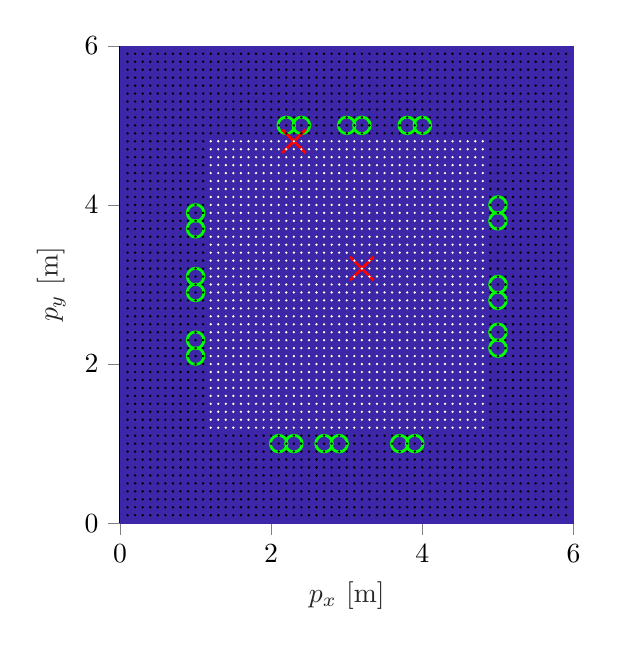 % This file was created by matlab2tikz.
%
\begin{tikzpicture}

\begin{axis}[%
width=0.475\textwidth,
height=0.5\textwidth,
at={(0\textwidth,0\textwidth)},
scale only axis,
tick align=outside,
xmin=-0,
xmax=6,
xlabel style={font=\color{white!15!black}},
xlabel={$p_x$~[m]},
ymin=-0,
ymax=6,
ylabel style={font=\color{white!15!black}},
ylabel={$p_y$~[m]},
axis background/.style={fill=white},
axis x line*=bottom,
axis y line*=left
]

\addplot[%
surf,
shader=interp, colormap={mymap}{[1pt] rgb(0pt)=(0.239,0.149,0.659); rgb(1pt)=(0.239,0.149,0.659)}, mesh/rows=6]
table[row sep=crcr, point meta=\thisrow{c}] {%
%
x	y	c\\
0	0	0\\
0	1.2	0\\
0	2.4	0\\
0	3.6	0\\
0	4.8	0\\
0	6	0\\
1.2	0	0\\
1.2	1.2	0\\
1.2	2.4	0\\
1.2	3.6	0\\
1.2	4.8	0\\
1.2	6	0\\
2.4	0	0\\
2.4	1.2	0\\
2.4	2.4	0\\
2.4	3.6	0\\
2.4	4.8	0\\
2.4	6	0\\
3.6	0	0\\
3.6	1.2	0\\
3.6	2.4	0\\
3.6	3.6	0\\
3.6	4.8	0\\
3.6	6	0\\
4.8	0	0\\
4.8	1.2	0\\
4.8	2.4	0\\
4.8	3.6	0\\
4.8	4.8	0\\
4.8	6	0\\
6	0	0\\
6	1.2	0\\
6	2.4	0\\
6	3.6	0\\
6	4.8	0\\
6	6	0\\
};
\addplot [color=green, line width=1.0pt, draw=none, mark size=3.0pt, mark=o, mark options={solid, green}, forget plot]
  table[row sep=crcr]{%
2.1	1\\
2.3	1\\
2.7	1\\
2.9	1\\
3.7	1\\
3.9	1\\
5	2.2\\
5	2.4\\
5	2.8\\
5	3\\
5	3.8\\
5	4\\
2.2	5\\
2.4	5\\
3	5\\
3.2	5\\
3.8	5\\
4	5\\
1	2.1\\
1	2.3\\
1	2.9\\
1	3.1\\
1	3.7\\
1	3.9\\
};
\addplot [color=red, line width=1.0pt, draw=none, mark size=6.0pt, mark=x, mark options={solid, red}, forget plot]
  table[row sep=crcr]{%
2.3	4.8\\
3.2	3.2\\
};
\addplot [color=black, draw=none, mark size=0.2pt, mark=*, mark options={solid, black}, forget plot]
  table[row sep=crcr]{%
0.1	0.1\\
0.1	0.2\\
0.1	0.3\\
0.1	0.4\\
0.1	0.5\\
0.1	0.6\\
0.1	0.7\\
0.1	0.8\\
0.1	0.9\\
0.1	1\\
0.1	1.1\\
0.1	1.2\\
0.1	1.3\\
0.1	1.4\\
0.1	1.5\\
0.1	1.6\\
0.1	1.7\\
0.1	1.8\\
0.1	1.9\\
0.1	2\\
0.1	2.1\\
0.1	2.2\\
0.1	2.3\\
0.1	2.4\\
0.1	2.5\\
0.1	2.6\\
0.1	2.7\\
0.1	2.8\\
0.1	2.9\\
0.1	3\\
0.1	3.1\\
0.1	3.2\\
0.1	3.3\\
0.1	3.4\\
0.1	3.5\\
0.1	3.6\\
0.1	3.7\\
0.1	3.8\\
0.1	3.9\\
0.1	4\\
0.1	4.1\\
0.1	4.2\\
0.1	4.3\\
0.1	4.4\\
0.1	4.5\\
0.1	4.6\\
0.1	4.7\\
0.1	4.8\\
0.1	4.9\\
0.1	5\\
0.1	5.1\\
0.1	5.2\\
0.1	5.3\\
0.1	5.4\\
0.1	5.5\\
0.1	5.6\\
0.1	5.7\\
0.1	5.8\\
0.1	5.9\\
};
\addplot [color=black, draw=none, mark size=0.2pt, mark=*, mark options={solid, black}, forget plot]
  table[row sep=crcr]{%
0.2	0.1\\
0.2	0.2\\
0.2	0.3\\
0.2	0.4\\
0.2	0.5\\
0.2	0.6\\
0.2	0.7\\
0.2	0.8\\
0.2	0.9\\
0.2	1\\
0.2	1.1\\
0.2	1.2\\
0.2	1.3\\
0.2	1.4\\
0.2	1.5\\
0.2	1.6\\
0.2	1.7\\
0.2	1.8\\
0.2	1.9\\
0.2	2\\
0.2	2.1\\
0.2	2.2\\
0.2	2.3\\
0.2	2.4\\
0.2	2.5\\
0.2	2.6\\
0.2	2.7\\
0.2	2.8\\
0.2	2.9\\
0.2	3\\
0.2	3.1\\
0.2	3.2\\
0.2	3.3\\
0.2	3.4\\
0.2	3.5\\
0.2	3.6\\
0.2	3.7\\
0.2	3.8\\
0.2	3.9\\
0.2	4\\
0.2	4.1\\
0.2	4.2\\
0.2	4.3\\
0.2	4.4\\
0.2	4.5\\
0.2	4.6\\
0.2	4.7\\
0.2	4.8\\
0.2	4.9\\
0.2	5\\
0.2	5.1\\
0.2	5.2\\
0.2	5.3\\
0.2	5.4\\
0.2	5.5\\
0.2	5.6\\
0.2	5.7\\
0.2	5.8\\
0.2	5.9\\
};
\addplot [color=black, draw=none, mark size=0.2pt, mark=*, mark options={solid, black}, forget plot]
  table[row sep=crcr]{%
0.3	0.1\\
0.3	0.2\\
0.3	0.3\\
0.3	0.4\\
0.3	0.5\\
0.3	0.6\\
0.3	0.7\\
0.3	0.8\\
0.3	0.9\\
0.3	1\\
0.3	1.1\\
0.3	1.2\\
0.3	1.3\\
0.3	1.4\\
0.3	1.5\\
0.3	1.6\\
0.3	1.7\\
0.3	1.8\\
0.3	1.9\\
0.3	2\\
0.3	2.1\\
0.3	2.2\\
0.3	2.3\\
0.3	2.4\\
0.3	2.5\\
0.3	2.6\\
0.3	2.7\\
0.3	2.8\\
0.3	2.9\\
0.3	3\\
0.3	3.1\\
0.3	3.2\\
0.3	3.3\\
0.3	3.4\\
0.3	3.5\\
0.3	3.6\\
0.3	3.7\\
0.3	3.8\\
0.3	3.9\\
0.3	4\\
0.3	4.1\\
0.3	4.2\\
0.3	4.3\\
0.3	4.4\\
0.3	4.5\\
0.3	4.6\\
0.3	4.7\\
0.3	4.8\\
0.3	4.9\\
0.3	5\\
0.3	5.1\\
0.3	5.2\\
0.3	5.3\\
0.3	5.4\\
0.3	5.5\\
0.3	5.6\\
0.3	5.7\\
0.3	5.8\\
0.3	5.9\\
};
\addplot [color=black, draw=none, mark size=0.2pt, mark=*, mark options={solid, black}, forget plot]
  table[row sep=crcr]{%
0.4	0.1\\
0.4	0.2\\
0.4	0.3\\
0.4	0.4\\
0.4	0.5\\
0.4	0.6\\
0.4	0.7\\
0.4	0.8\\
0.4	0.9\\
0.4	1\\
0.4	1.1\\
0.4	1.2\\
0.4	1.3\\
0.4	1.4\\
0.4	1.5\\
0.4	1.6\\
0.4	1.7\\
0.4	1.8\\
0.4	1.9\\
0.4	2\\
0.4	2.1\\
0.4	2.2\\
0.4	2.3\\
0.4	2.4\\
0.4	2.5\\
0.4	2.6\\
0.4	2.7\\
0.4	2.8\\
0.4	2.9\\
0.4	3\\
0.4	3.1\\
0.4	3.2\\
0.4	3.3\\
0.4	3.4\\
0.4	3.5\\
0.4	3.6\\
0.4	3.7\\
0.4	3.8\\
0.4	3.9\\
0.4	4\\
0.4	4.1\\
0.4	4.2\\
0.4	4.3\\
0.4	4.4\\
0.4	4.5\\
0.4	4.6\\
0.4	4.7\\
0.4	4.8\\
0.4	4.9\\
0.4	5\\
0.4	5.1\\
0.4	5.2\\
0.4	5.3\\
0.4	5.4\\
0.4	5.5\\
0.4	5.6\\
0.4	5.7\\
0.4	5.8\\
0.4	5.9\\
};
\addplot [color=black, draw=none, mark size=0.2pt, mark=*, mark options={solid, black}, forget plot]
  table[row sep=crcr]{%
0.5	0.1\\
0.5	0.2\\
0.5	0.3\\
0.5	0.4\\
0.5	0.5\\
0.5	0.6\\
0.5	0.7\\
0.5	0.8\\
0.5	0.9\\
0.5	1\\
0.5	1.1\\
0.5	1.2\\
0.5	1.3\\
0.5	1.4\\
0.5	1.5\\
0.5	1.6\\
0.5	1.7\\
0.5	1.8\\
0.5	1.9\\
0.5	2\\
0.5	2.1\\
0.5	2.2\\
0.5	2.3\\
0.5	2.4\\
0.5	2.5\\
0.5	2.6\\
0.5	2.7\\
0.5	2.8\\
0.5	2.9\\
0.5	3\\
0.5	3.1\\
0.5	3.2\\
0.5	3.3\\
0.5	3.4\\
0.5	3.5\\
0.5	3.6\\
0.5	3.7\\
0.5	3.8\\
0.5	3.9\\
0.5	4\\
0.5	4.1\\
0.5	4.2\\
0.5	4.3\\
0.5	4.4\\
0.5	4.5\\
0.5	4.6\\
0.5	4.7\\
0.5	4.8\\
0.5	4.9\\
0.5	5\\
0.5	5.1\\
0.5	5.2\\
0.5	5.3\\
0.5	5.4\\
0.5	5.5\\
0.5	5.6\\
0.5	5.7\\
0.5	5.8\\
0.5	5.9\\
};
\addplot [color=black, draw=none, mark size=0.2pt, mark=*, mark options={solid, black}, forget plot]
  table[row sep=crcr]{%
0.6	0.1\\
0.6	0.2\\
0.6	0.3\\
0.6	0.4\\
0.6	0.5\\
0.6	0.6\\
0.6	0.7\\
0.6	0.8\\
0.6	0.9\\
0.6	1\\
0.6	1.1\\
0.6	1.2\\
0.6	1.3\\
0.6	1.4\\
0.6	1.5\\
0.6	1.6\\
0.6	1.7\\
0.6	1.8\\
0.6	1.9\\
0.6	2\\
0.6	2.1\\
0.6	2.2\\
0.6	2.3\\
0.6	2.4\\
0.6	2.5\\
0.6	2.6\\
0.6	2.7\\
0.6	2.8\\
0.6	2.9\\
0.6	3\\
0.6	3.1\\
0.6	3.2\\
0.6	3.3\\
0.6	3.4\\
0.6	3.5\\
0.6	3.6\\
0.6	3.7\\
0.6	3.8\\
0.6	3.9\\
0.6	4\\
0.6	4.1\\
0.6	4.2\\
0.6	4.3\\
0.6	4.4\\
0.6	4.5\\
0.6	4.6\\
0.6	4.7\\
0.6	4.8\\
0.6	4.9\\
0.6	5\\
0.6	5.1\\
0.6	5.2\\
0.6	5.3\\
0.6	5.4\\
0.6	5.5\\
0.6	5.6\\
0.6	5.7\\
0.6	5.8\\
0.6	5.9\\
};
\addplot [color=black, draw=none, mark size=0.2pt, mark=*, mark options={solid, black}, forget plot]
  table[row sep=crcr]{%
0.7	0.1\\
0.7	0.2\\
0.7	0.3\\
0.7	0.4\\
0.7	0.5\\
0.7	0.6\\
0.7	0.7\\
0.7	0.8\\
0.7	0.9\\
0.7	1\\
0.7	1.1\\
0.7	1.2\\
0.7	1.3\\
0.7	1.4\\
0.7	1.5\\
0.7	1.6\\
0.7	1.7\\
0.7	1.8\\
0.7	1.9\\
0.7	2\\
0.7	2.1\\
0.7	2.2\\
0.7	2.3\\
0.7	2.4\\
0.7	2.5\\
0.7	2.6\\
0.7	2.7\\
0.7	2.8\\
0.7	2.9\\
0.7	3\\
0.7	3.1\\
0.7	3.2\\
0.7	3.3\\
0.7	3.4\\
0.7	3.5\\
0.7	3.6\\
0.7	3.7\\
0.7	3.8\\
0.7	3.9\\
0.7	4\\
0.7	4.1\\
0.7	4.2\\
0.7	4.3\\
0.7	4.4\\
0.7	4.5\\
0.7	4.6\\
0.7	4.7\\
0.7	4.8\\
0.7	4.9\\
0.7	5\\
0.7	5.1\\
0.7	5.2\\
0.7	5.3\\
0.7	5.4\\
0.7	5.5\\
0.7	5.6\\
0.7	5.7\\
0.7	5.8\\
0.7	5.9\\
};
\addplot [color=black, draw=none, mark size=0.2pt, mark=*, mark options={solid, black}, forget plot]
  table[row sep=crcr]{%
0.8	0.1\\
0.8	0.2\\
0.8	0.3\\
0.8	0.4\\
0.8	0.5\\
0.8	0.6\\
0.8	0.7\\
0.8	0.8\\
0.8	0.9\\
0.8	1\\
0.8	1.1\\
0.8	1.2\\
0.8	1.3\\
0.8	1.4\\
0.8	1.5\\
0.8	1.6\\
0.8	1.7\\
0.8	1.8\\
0.8	1.9\\
0.8	2\\
0.8	2.1\\
0.8	2.2\\
0.8	2.3\\
0.8	2.4\\
0.8	2.5\\
0.8	2.6\\
0.8	2.7\\
0.8	2.8\\
0.8	2.9\\
0.8	3\\
0.8	3.1\\
0.8	3.2\\
0.8	3.3\\
0.8	3.4\\
0.8	3.5\\
0.8	3.6\\
0.8	3.7\\
0.8	3.8\\
0.8	3.9\\
0.8	4\\
0.8	4.1\\
0.8	4.2\\
0.8	4.3\\
0.8	4.4\\
0.8	4.5\\
0.8	4.6\\
0.8	4.7\\
0.8	4.8\\
0.8	4.9\\
0.8	5\\
0.8	5.1\\
0.8	5.2\\
0.8	5.3\\
0.8	5.4\\
0.8	5.5\\
0.8	5.6\\
0.8	5.7\\
0.8	5.8\\
0.8	5.9\\
};
\addplot [color=black, draw=none, mark size=0.2pt, mark=*, mark options={solid, black}, forget plot]
  table[row sep=crcr]{%
0.9	0.1\\
0.9	0.2\\
0.9	0.3\\
0.9	0.4\\
0.9	0.5\\
0.9	0.6\\
0.9	0.7\\
0.9	0.8\\
0.9	0.9\\
0.9	1\\
0.9	1.1\\
0.9	1.2\\
0.9	1.3\\
0.9	1.4\\
0.9	1.5\\
0.9	1.6\\
0.9	1.7\\
0.9	1.8\\
0.9	1.9\\
0.9	2\\
0.9	2.1\\
0.9	2.2\\
0.9	2.3\\
0.9	2.4\\
0.9	2.5\\
0.9	2.6\\
0.9	2.7\\
0.9	2.8\\
0.9	2.9\\
0.9	3\\
0.9	3.1\\
0.9	3.2\\
0.9	3.3\\
0.9	3.4\\
0.9	3.5\\
0.9	3.6\\
0.9	3.7\\
0.9	3.8\\
0.9	3.9\\
0.9	4\\
0.9	4.1\\
0.9	4.2\\
0.9	4.3\\
0.9	4.4\\
0.9	4.5\\
0.9	4.6\\
0.9	4.7\\
0.9	4.8\\
0.9	4.9\\
0.9	5\\
0.9	5.1\\
0.9	5.2\\
0.9	5.3\\
0.9	5.4\\
0.9	5.5\\
0.9	5.6\\
0.9	5.7\\
0.9	5.8\\
0.9	5.9\\
};
\addplot [color=black, draw=none, mark size=0.2pt, mark=*, mark options={solid, black}, forget plot]
  table[row sep=crcr]{%
1	0.1\\
1	0.2\\
1	0.3\\
1	0.4\\
1	0.5\\
1	0.6\\
1	0.7\\
1	0.8\\
1	0.9\\
1	1\\
1	1.1\\
1	1.2\\
1	1.3\\
1	1.4\\
1	1.5\\
1	1.6\\
1	1.7\\
1	1.8\\
1	1.9\\
1	2\\
1	2.1\\
1	2.2\\
1	2.3\\
1	2.4\\
1	2.5\\
1	2.6\\
1	2.7\\
1	2.8\\
1	2.9\\
1	3\\
1	3.1\\
1	3.2\\
1	3.3\\
1	3.4\\
1	3.5\\
1	3.6\\
1	3.7\\
1	3.8\\
1	3.9\\
1	4\\
1	4.1\\
1	4.2\\
1	4.3\\
1	4.4\\
1	4.5\\
1	4.6\\
1	4.7\\
1	4.8\\
1	4.9\\
1	5\\
1	5.1\\
1	5.2\\
1	5.3\\
1	5.4\\
1	5.5\\
1	5.6\\
1	5.7\\
1	5.8\\
1	5.9\\
};
\addplot [color=black, draw=none, mark size=0.2pt, mark=*, mark options={solid, black}, forget plot]
  table[row sep=crcr]{%
1.1	0.1\\
1.1	0.2\\
1.1	0.3\\
1.1	0.4\\
1.1	0.5\\
1.1	0.6\\
1.1	0.7\\
1.1	0.8\\
1.1	0.9\\
1.1	1\\
1.1	1.1\\
1.1	1.2\\
1.1	1.3\\
1.1	1.4\\
1.1	1.5\\
1.1	1.6\\
1.1	1.7\\
1.1	1.8\\
1.1	1.9\\
1.1	2\\
1.1	2.1\\
1.1	2.2\\
1.1	2.3\\
1.1	2.4\\
1.1	2.5\\
1.1	2.6\\
1.1	2.7\\
1.1	2.8\\
1.1	2.9\\
1.1	3\\
1.1	3.1\\
1.1	3.2\\
1.1	3.3\\
1.1	3.4\\
1.1	3.5\\
1.1	3.6\\
1.1	3.7\\
1.1	3.8\\
1.1	3.9\\
1.1	4\\
1.1	4.1\\
1.1	4.2\\
1.1	4.3\\
1.1	4.4\\
1.1	4.5\\
1.1	4.6\\
1.1	4.7\\
1.1	4.8\\
1.1	4.9\\
1.1	5\\
1.1	5.1\\
1.1	5.2\\
1.1	5.3\\
1.1	5.4\\
1.1	5.5\\
1.1	5.6\\
1.1	5.7\\
1.1	5.8\\
1.1	5.9\\
};
\addplot [color=black, draw=none, mark size=0.2pt, mark=*, mark options={solid, black}, forget plot]
  table[row sep=crcr]{%
1.2	0.1\\
1.2	0.2\\
1.2	0.3\\
1.2	0.4\\
1.2	0.5\\
1.2	0.6\\
1.2	0.7\\
1.2	0.8\\
1.2	0.9\\
1.2	1\\
1.2	1.1\\
1.2	1.2\\
1.2	1.3\\
1.2	1.4\\
1.2	1.5\\
1.2	1.6\\
1.2	1.7\\
1.2	1.8\\
1.2	1.9\\
1.2	2\\
1.2	2.1\\
1.2	2.2\\
1.2	2.3\\
1.2	2.4\\
1.2	2.5\\
1.2	2.6\\
1.2	2.7\\
1.2	2.8\\
1.2	2.9\\
1.2	3\\
1.2	3.1\\
1.2	3.2\\
1.2	3.3\\
1.2	3.4\\
1.2	3.5\\
1.2	3.6\\
1.2	3.7\\
1.2	3.8\\
1.2	3.9\\
1.2	4\\
1.2	4.1\\
1.2	4.2\\
1.2	4.3\\
1.2	4.4\\
1.2	4.5\\
1.2	4.6\\
1.2	4.7\\
1.2	4.8\\
1.2	4.9\\
1.2	5\\
1.2	5.1\\
1.2	5.2\\
1.2	5.3\\
1.2	5.4\\
1.2	5.5\\
1.2	5.6\\
1.2	5.7\\
1.2	5.8\\
1.2	5.9\\
};
\addplot [color=black, draw=none, mark size=0.2pt, mark=*, mark options={solid, black}, forget plot]
  table[row sep=crcr]{%
1.3	0.1\\
1.3	0.2\\
1.3	0.3\\
1.3	0.4\\
1.3	0.5\\
1.3	0.6\\
1.3	0.7\\
1.3	0.8\\
1.3	0.9\\
1.3	1\\
1.3	1.1\\
1.3	1.2\\
1.3	1.3\\
1.3	1.4\\
1.3	1.5\\
1.3	1.6\\
1.3	1.7\\
1.3	1.8\\
1.3	1.9\\
1.3	2\\
1.3	2.1\\
1.3	2.2\\
1.3	2.3\\
1.3	2.4\\
1.3	2.5\\
1.3	2.6\\
1.3	2.7\\
1.3	2.8\\
1.3	2.9\\
1.3	3\\
1.3	3.1\\
1.3	3.2\\
1.3	3.3\\
1.3	3.4\\
1.3	3.5\\
1.3	3.6\\
1.3	3.7\\
1.3	3.8\\
1.3	3.9\\
1.3	4\\
1.3	4.1\\
1.3	4.2\\
1.3	4.3\\
1.3	4.4\\
1.3	4.5\\
1.3	4.6\\
1.3	4.7\\
1.3	4.8\\
1.3	4.9\\
1.3	5\\
1.3	5.1\\
1.3	5.2\\
1.3	5.3\\
1.3	5.4\\
1.3	5.5\\
1.3	5.6\\
1.3	5.7\\
1.3	5.8\\
1.3	5.9\\
};
\addplot [color=black, draw=none, mark size=0.2pt, mark=*, mark options={solid, black}, forget plot]
  table[row sep=crcr]{%
1.4	0.1\\
1.4	0.2\\
1.4	0.3\\
1.4	0.4\\
1.4	0.5\\
1.4	0.6\\
1.4	0.7\\
1.4	0.8\\
1.4	0.9\\
1.4	1\\
1.4	1.1\\
1.4	1.2\\
1.4	1.3\\
1.4	1.4\\
1.4	1.5\\
1.4	1.6\\
1.4	1.7\\
1.4	1.8\\
1.4	1.9\\
1.4	2\\
1.4	2.1\\
1.4	2.2\\
1.4	2.3\\
1.4	2.4\\
1.4	2.5\\
1.4	2.6\\
1.4	2.7\\
1.4	2.8\\
1.4	2.9\\
1.4	3\\
1.4	3.1\\
1.4	3.2\\
1.4	3.3\\
1.4	3.4\\
1.4	3.5\\
1.4	3.6\\
1.4	3.7\\
1.4	3.8\\
1.4	3.9\\
1.4	4\\
1.4	4.1\\
1.4	4.2\\
1.4	4.3\\
1.4	4.4\\
1.4	4.5\\
1.4	4.6\\
1.4	4.7\\
1.4	4.8\\
1.4	4.9\\
1.4	5\\
1.4	5.1\\
1.4	5.2\\
1.4	5.3\\
1.4	5.4\\
1.4	5.5\\
1.4	5.6\\
1.4	5.7\\
1.4	5.8\\
1.4	5.9\\
};
\addplot [color=black, draw=none, mark size=0.2pt, mark=*, mark options={solid, black}, forget plot]
  table[row sep=crcr]{%
1.5	0.1\\
1.5	0.2\\
1.5	0.3\\
1.5	0.4\\
1.5	0.5\\
1.5	0.6\\
1.5	0.7\\
1.5	0.8\\
1.5	0.9\\
1.5	1\\
1.5	1.1\\
1.5	1.2\\
1.5	1.3\\
1.5	1.4\\
1.5	1.5\\
1.5	1.6\\
1.5	1.7\\
1.5	1.8\\
1.5	1.9\\
1.5	2\\
1.5	2.1\\
1.5	2.2\\
1.5	2.3\\
1.5	2.4\\
1.5	2.5\\
1.5	2.6\\
1.5	2.7\\
1.5	2.8\\
1.5	2.9\\
1.5	3\\
1.5	3.1\\
1.5	3.2\\
1.5	3.3\\
1.5	3.4\\
1.5	3.5\\
1.5	3.6\\
1.5	3.7\\
1.5	3.8\\
1.5	3.9\\
1.5	4\\
1.5	4.1\\
1.5	4.2\\
1.5	4.3\\
1.5	4.4\\
1.5	4.5\\
1.5	4.6\\
1.5	4.7\\
1.5	4.8\\
1.5	4.9\\
1.5	5\\
1.5	5.1\\
1.5	5.2\\
1.5	5.3\\
1.5	5.4\\
1.5	5.5\\
1.5	5.6\\
1.5	5.7\\
1.5	5.8\\
1.5	5.9\\
};
\addplot [color=black, draw=none, mark size=0.2pt, mark=*, mark options={solid, black}, forget plot]
  table[row sep=crcr]{%
1.6	0.1\\
1.6	0.2\\
1.6	0.3\\
1.6	0.4\\
1.6	0.5\\
1.6	0.6\\
1.6	0.7\\
1.6	0.8\\
1.6	0.9\\
1.6	1\\
1.6	1.1\\
1.6	1.2\\
1.6	1.3\\
1.6	1.4\\
1.6	1.5\\
1.6	1.6\\
1.6	1.7\\
1.6	1.8\\
1.6	1.9\\
1.6	2\\
1.6	2.1\\
1.6	2.2\\
1.6	2.3\\
1.6	2.4\\
1.6	2.5\\
1.6	2.6\\
1.6	2.7\\
1.6	2.8\\
1.6	2.9\\
1.6	3\\
1.6	3.1\\
1.6	3.2\\
1.6	3.3\\
1.6	3.4\\
1.6	3.5\\
1.6	3.6\\
1.6	3.7\\
1.6	3.8\\
1.6	3.9\\
1.6	4\\
1.6	4.1\\
1.6	4.2\\
1.6	4.3\\
1.6	4.4\\
1.6	4.5\\
1.6	4.6\\
1.6	4.7\\
1.6	4.8\\
1.6	4.9\\
1.6	5\\
1.6	5.1\\
1.6	5.2\\
1.6	5.3\\
1.6	5.4\\
1.6	5.5\\
1.6	5.6\\
1.6	5.7\\
1.6	5.8\\
1.6	5.9\\
};
\addplot [color=black, draw=none, mark size=0.2pt, mark=*, mark options={solid, black}, forget plot]
  table[row sep=crcr]{%
1.7	0.1\\
1.7	0.2\\
1.7	0.3\\
1.7	0.4\\
1.7	0.5\\
1.7	0.6\\
1.7	0.7\\
1.7	0.8\\
1.7	0.9\\
1.7	1\\
1.7	1.1\\
1.7	1.2\\
1.7	1.3\\
1.7	1.4\\
1.7	1.5\\
1.7	1.6\\
1.7	1.7\\
1.7	1.8\\
1.7	1.9\\
1.7	2\\
1.7	2.1\\
1.7	2.2\\
1.7	2.3\\
1.7	2.4\\
1.7	2.5\\
1.7	2.6\\
1.7	2.7\\
1.7	2.8\\
1.7	2.9\\
1.7	3\\
1.7	3.1\\
1.7	3.2\\
1.7	3.3\\
1.7	3.4\\
1.7	3.5\\
1.7	3.6\\
1.7	3.7\\
1.7	3.8\\
1.7	3.9\\
1.7	4\\
1.7	4.1\\
1.7	4.2\\
1.7	4.3\\
1.7	4.4\\
1.7	4.5\\
1.7	4.6\\
1.7	4.7\\
1.7	4.8\\
1.7	4.9\\
1.7	5\\
1.7	5.1\\
1.7	5.2\\
1.7	5.3\\
1.7	5.4\\
1.7	5.5\\
1.7	5.6\\
1.7	5.7\\
1.7	5.8\\
1.7	5.9\\
};
\addplot [color=black, draw=none, mark size=0.2pt, mark=*, mark options={solid, black}, forget plot]
  table[row sep=crcr]{%
1.8	0.1\\
1.8	0.2\\
1.8	0.3\\
1.8	0.4\\
1.8	0.5\\
1.8	0.6\\
1.8	0.7\\
1.8	0.8\\
1.8	0.9\\
1.8	1\\
1.8	1.1\\
1.8	1.2\\
1.8	1.3\\
1.8	1.4\\
1.8	1.5\\
1.8	1.6\\
1.8	1.7\\
1.8	1.8\\
1.8	1.9\\
1.8	2\\
1.8	2.1\\
1.8	2.2\\
1.8	2.3\\
1.8	2.4\\
1.8	2.5\\
1.8	2.6\\
1.8	2.7\\
1.8	2.8\\
1.8	2.9\\
1.8	3\\
1.8	3.1\\
1.8	3.2\\
1.8	3.3\\
1.8	3.4\\
1.8	3.5\\
1.8	3.6\\
1.8	3.7\\
1.8	3.8\\
1.8	3.9\\
1.8	4\\
1.8	4.1\\
1.8	4.2\\
1.8	4.3\\
1.8	4.4\\
1.8	4.5\\
1.8	4.6\\
1.8	4.7\\
1.8	4.8\\
1.8	4.9\\
1.8	5\\
1.8	5.1\\
1.8	5.2\\
1.8	5.3\\
1.8	5.4\\
1.8	5.5\\
1.8	5.6\\
1.8	5.7\\
1.8	5.8\\
1.8	5.9\\
};
\addplot [color=black, draw=none, mark size=0.2pt, mark=*, mark options={solid, black}, forget plot]
  table[row sep=crcr]{%
1.9	0.1\\
1.9	0.2\\
1.9	0.3\\
1.9	0.4\\
1.9	0.5\\
1.9	0.6\\
1.9	0.7\\
1.9	0.8\\
1.9	0.9\\
1.9	1\\
1.9	1.1\\
1.9	1.2\\
1.9	1.3\\
1.9	1.4\\
1.9	1.5\\
1.9	1.6\\
1.9	1.7\\
1.9	1.8\\
1.9	1.9\\
1.9	2\\
1.9	2.1\\
1.9	2.2\\
1.9	2.3\\
1.9	2.4\\
1.9	2.5\\
1.9	2.6\\
1.9	2.7\\
1.9	2.8\\
1.9	2.9\\
1.9	3\\
1.9	3.1\\
1.9	3.2\\
1.9	3.3\\
1.9	3.4\\
1.9	3.5\\
1.9	3.6\\
1.9	3.7\\
1.9	3.8\\
1.9	3.9\\
1.9	4\\
1.9	4.1\\
1.9	4.2\\
1.9	4.3\\
1.9	4.4\\
1.9	4.5\\
1.9	4.6\\
1.9	4.7\\
1.9	4.8\\
1.9	4.9\\
1.9	5\\
1.9	5.1\\
1.9	5.2\\
1.9	5.3\\
1.9	5.4\\
1.9	5.5\\
1.9	5.6\\
1.9	5.7\\
1.9	5.8\\
1.9	5.9\\
};
\addplot [color=black, draw=none, mark size=0.2pt, mark=*, mark options={solid, black}, forget plot]
  table[row sep=crcr]{%
2	0.1\\
2	0.2\\
2	0.3\\
2	0.4\\
2	0.5\\
2	0.6\\
2	0.7\\
2	0.8\\
2	0.9\\
2	1\\
2	1.1\\
2	1.2\\
2	1.3\\
2	1.4\\
2	1.5\\
2	1.6\\
2	1.7\\
2	1.8\\
2	1.9\\
2	2\\
2	2.1\\
2	2.2\\
2	2.3\\
2	2.4\\
2	2.5\\
2	2.6\\
2	2.7\\
2	2.8\\
2	2.9\\
2	3\\
2	3.1\\
2	3.2\\
2	3.3\\
2	3.4\\
2	3.5\\
2	3.6\\
2	3.7\\
2	3.8\\
2	3.9\\
2	4\\
2	4.1\\
2	4.2\\
2	4.3\\
2	4.4\\
2	4.5\\
2	4.6\\
2	4.7\\
2	4.8\\
2	4.9\\
2	5\\
2	5.1\\
2	5.2\\
2	5.3\\
2	5.4\\
2	5.5\\
2	5.6\\
2	5.7\\
2	5.8\\
2	5.9\\
};
\addplot [color=black, draw=none, mark size=0.2pt, mark=*, mark options={solid, black}, forget plot]
  table[row sep=crcr]{%
2.1	0.1\\
2.1	0.2\\
2.1	0.3\\
2.1	0.4\\
2.1	0.5\\
2.1	0.6\\
2.1	0.7\\
2.1	0.8\\
2.1	0.9\\
2.1	1\\
2.1	1.1\\
2.1	1.2\\
2.1	1.3\\
2.1	1.4\\
2.1	1.5\\
2.1	1.6\\
2.1	1.7\\
2.1	1.8\\
2.1	1.9\\
2.1	2\\
2.1	2.1\\
2.1	2.2\\
2.1	2.3\\
2.1	2.4\\
2.1	2.5\\
2.1	2.6\\
2.1	2.7\\
2.1	2.8\\
2.1	2.9\\
2.1	3\\
2.1	3.1\\
2.1	3.2\\
2.1	3.3\\
2.1	3.4\\
2.1	3.5\\
2.1	3.6\\
2.1	3.7\\
2.1	3.8\\
2.1	3.9\\
2.1	4\\
2.1	4.1\\
2.1	4.2\\
2.1	4.3\\
2.1	4.4\\
2.1	4.5\\
2.1	4.6\\
2.1	4.7\\
2.1	4.8\\
2.1	4.9\\
2.1	5\\
2.1	5.1\\
2.1	5.2\\
2.1	5.3\\
2.1	5.4\\
2.1	5.5\\
2.1	5.6\\
2.1	5.7\\
2.1	5.8\\
2.1	5.9\\
};
\addplot [color=black, draw=none, mark size=0.2pt, mark=*, mark options={solid, black}, forget plot]
  table[row sep=crcr]{%
2.2	0.1\\
2.2	0.2\\
2.2	0.3\\
2.2	0.4\\
2.2	0.5\\
2.2	0.6\\
2.2	0.7\\
2.2	0.8\\
2.2	0.9\\
2.2	1\\
2.2	1.1\\
2.2	1.2\\
2.2	1.3\\
2.2	1.4\\
2.2	1.5\\
2.2	1.6\\
2.2	1.7\\
2.2	1.8\\
2.2	1.9\\
2.2	2\\
2.2	2.1\\
2.2	2.2\\
2.2	2.3\\
2.2	2.4\\
2.2	2.5\\
2.2	2.6\\
2.2	2.7\\
2.2	2.8\\
2.2	2.9\\
2.2	3\\
2.2	3.1\\
2.2	3.2\\
2.2	3.3\\
2.2	3.4\\
2.2	3.5\\
2.2	3.6\\
2.2	3.7\\
2.2	3.8\\
2.2	3.9\\
2.2	4\\
2.2	4.1\\
2.2	4.2\\
2.2	4.3\\
2.2	4.4\\
2.2	4.5\\
2.2	4.6\\
2.2	4.7\\
2.2	4.8\\
2.2	4.9\\
2.2	5\\
2.2	5.1\\
2.2	5.2\\
2.2	5.3\\
2.2	5.4\\
2.2	5.5\\
2.2	5.6\\
2.2	5.7\\
2.2	5.8\\
2.2	5.9\\
};
\addplot [color=black, draw=none, mark size=0.2pt, mark=*, mark options={solid, black}, forget plot]
  table[row sep=crcr]{%
2.3	0.1\\
2.3	0.2\\
2.3	0.3\\
2.3	0.4\\
2.3	0.5\\
2.3	0.6\\
2.3	0.7\\
2.3	0.8\\
2.3	0.9\\
2.3	1\\
2.3	1.1\\
2.3	1.2\\
2.3	1.3\\
2.3	1.4\\
2.3	1.5\\
2.3	1.6\\
2.3	1.7\\
2.3	1.8\\
2.3	1.9\\
2.3	2\\
2.3	2.1\\
2.3	2.2\\
2.3	2.3\\
2.3	2.4\\
2.3	2.5\\
2.3	2.6\\
2.3	2.7\\
2.3	2.8\\
2.3	2.9\\
2.3	3\\
2.3	3.1\\
2.3	3.2\\
2.3	3.3\\
2.3	3.4\\
2.3	3.5\\
2.3	3.6\\
2.3	3.7\\
2.3	3.8\\
2.3	3.9\\
2.3	4\\
2.3	4.1\\
2.3	4.2\\
2.3	4.3\\
2.3	4.4\\
2.3	4.5\\
2.3	4.6\\
2.3	4.7\\
2.3	4.8\\
2.3	4.9\\
2.3	5\\
2.3	5.1\\
2.3	5.2\\
2.3	5.3\\
2.3	5.4\\
2.3	5.5\\
2.3	5.6\\
2.3	5.7\\
2.3	5.8\\
2.3	5.9\\
};
\addplot [color=black, draw=none, mark size=0.2pt, mark=*, mark options={solid, black}, forget plot]
  table[row sep=crcr]{%
2.4	0.1\\
2.4	0.2\\
2.4	0.3\\
2.4	0.4\\
2.4	0.5\\
2.4	0.6\\
2.4	0.7\\
2.4	0.8\\
2.4	0.9\\
2.4	1\\
2.4	1.1\\
2.4	1.2\\
2.4	1.3\\
2.4	1.4\\
2.4	1.5\\
2.4	1.6\\
2.4	1.7\\
2.4	1.8\\
2.4	1.9\\
2.4	2\\
2.4	2.1\\
2.4	2.2\\
2.4	2.3\\
2.4	2.4\\
2.4	2.5\\
2.4	2.6\\
2.4	2.7\\
2.4	2.8\\
2.4	2.9\\
2.4	3\\
2.4	3.1\\
2.4	3.2\\
2.4	3.3\\
2.4	3.4\\
2.4	3.5\\
2.4	3.6\\
2.4	3.7\\
2.4	3.8\\
2.4	3.9\\
2.4	4\\
2.4	4.1\\
2.4	4.2\\
2.4	4.3\\
2.4	4.4\\
2.4	4.5\\
2.4	4.6\\
2.4	4.7\\
2.4	4.8\\
2.4	4.9\\
2.4	5\\
2.4	5.1\\
2.4	5.2\\
2.4	5.3\\
2.4	5.4\\
2.4	5.5\\
2.4	5.6\\
2.4	5.7\\
2.4	5.8\\
2.4	5.9\\
};
\addplot [color=black, draw=none, mark size=0.2pt, mark=*, mark options={solid, black}, forget plot]
  table[row sep=crcr]{%
2.5	0.1\\
2.5	0.2\\
2.5	0.3\\
2.5	0.4\\
2.5	0.5\\
2.5	0.6\\
2.5	0.7\\
2.5	0.8\\
2.5	0.9\\
2.5	1\\
2.5	1.1\\
2.5	1.2\\
2.5	1.3\\
2.5	1.4\\
2.5	1.5\\
2.5	1.6\\
2.5	1.7\\
2.5	1.8\\
2.5	1.9\\
2.5	2\\
2.5	2.1\\
2.5	2.2\\
2.5	2.3\\
2.5	2.4\\
2.5	2.5\\
2.5	2.6\\
2.5	2.7\\
2.5	2.8\\
2.5	2.9\\
2.5	3\\
2.5	3.1\\
2.5	3.2\\
2.5	3.3\\
2.5	3.4\\
2.5	3.5\\
2.5	3.6\\
2.5	3.7\\
2.5	3.8\\
2.5	3.9\\
2.5	4\\
2.5	4.1\\
2.5	4.2\\
2.5	4.3\\
2.5	4.4\\
2.5	4.5\\
2.5	4.6\\
2.5	4.7\\
2.5	4.8\\
2.5	4.9\\
2.5	5\\
2.5	5.1\\
2.5	5.2\\
2.5	5.3\\
2.5	5.4\\
2.5	5.5\\
2.5	5.6\\
2.5	5.7\\
2.5	5.8\\
2.5	5.9\\
};
\addplot [color=black, draw=none, mark size=0.2pt, mark=*, mark options={solid, black}, forget plot]
  table[row sep=crcr]{%
2.6	0.1\\
2.6	0.2\\
2.6	0.3\\
2.6	0.4\\
2.6	0.5\\
2.6	0.6\\
2.6	0.7\\
2.6	0.8\\
2.6	0.9\\
2.6	1\\
2.6	1.1\\
2.6	1.2\\
2.6	1.3\\
2.6	1.4\\
2.6	1.5\\
2.6	1.6\\
2.6	1.7\\
2.6	1.8\\
2.6	1.9\\
2.6	2\\
2.6	2.1\\
2.6	2.2\\
2.6	2.3\\
2.6	2.4\\
2.6	2.5\\
2.6	2.6\\
2.6	2.7\\
2.6	2.8\\
2.6	2.9\\
2.6	3\\
2.6	3.1\\
2.6	3.2\\
2.6	3.3\\
2.6	3.4\\
2.6	3.5\\
2.6	3.6\\
2.6	3.7\\
2.6	3.8\\
2.6	3.9\\
2.6	4\\
2.6	4.1\\
2.6	4.2\\
2.6	4.3\\
2.6	4.4\\
2.6	4.5\\
2.6	4.6\\
2.6	4.7\\
2.6	4.8\\
2.6	4.9\\
2.6	5\\
2.6	5.1\\
2.6	5.2\\
2.6	5.3\\
2.6	5.4\\
2.6	5.5\\
2.6	5.6\\
2.6	5.7\\
2.6	5.8\\
2.6	5.9\\
};
\addplot [color=black, draw=none, mark size=0.2pt, mark=*, mark options={solid, black}, forget plot]
  table[row sep=crcr]{%
2.7	0.1\\
2.7	0.2\\
2.7	0.3\\
2.7	0.4\\
2.7	0.5\\
2.7	0.6\\
2.7	0.7\\
2.7	0.8\\
2.7	0.9\\
2.7	1\\
2.7	1.1\\
2.7	1.2\\
2.7	1.3\\
2.7	1.4\\
2.7	1.5\\
2.7	1.6\\
2.7	1.7\\
2.7	1.8\\
2.7	1.9\\
2.7	2\\
2.7	2.1\\
2.7	2.2\\
2.7	2.3\\
2.7	2.4\\
2.7	2.5\\
2.7	2.6\\
2.7	2.7\\
2.7	2.8\\
2.7	2.9\\
2.7	3\\
2.7	3.1\\
2.7	3.2\\
2.7	3.3\\
2.7	3.4\\
2.7	3.5\\
2.7	3.6\\
2.7	3.7\\
2.7	3.8\\
2.7	3.9\\
2.7	4\\
2.7	4.1\\
2.7	4.2\\
2.7	4.3\\
2.7	4.4\\
2.7	4.5\\
2.7	4.6\\
2.7	4.7\\
2.7	4.8\\
2.7	4.9\\
2.7	5\\
2.7	5.1\\
2.7	5.2\\
2.7	5.3\\
2.7	5.4\\
2.7	5.5\\
2.7	5.6\\
2.7	5.7\\
2.7	5.8\\
2.7	5.9\\
};
\addplot [color=black, draw=none, mark size=0.2pt, mark=*, mark options={solid, black}, forget plot]
  table[row sep=crcr]{%
2.8	0.1\\
2.8	0.2\\
2.8	0.3\\
2.8	0.4\\
2.8	0.5\\
2.8	0.6\\
2.8	0.7\\
2.8	0.8\\
2.8	0.9\\
2.8	1\\
2.8	1.1\\
2.8	1.2\\
2.8	1.3\\
2.8	1.4\\
2.8	1.5\\
2.8	1.6\\
2.8	1.7\\
2.8	1.8\\
2.8	1.9\\
2.8	2\\
2.8	2.1\\
2.8	2.2\\
2.8	2.3\\
2.8	2.4\\
2.8	2.5\\
2.8	2.6\\
2.8	2.7\\
2.8	2.8\\
2.8	2.9\\
2.8	3\\
2.8	3.1\\
2.8	3.2\\
2.8	3.3\\
2.8	3.4\\
2.8	3.5\\
2.8	3.6\\
2.8	3.7\\
2.8	3.8\\
2.8	3.9\\
2.8	4\\
2.8	4.1\\
2.8	4.2\\
2.8	4.3\\
2.8	4.4\\
2.8	4.5\\
2.8	4.6\\
2.8	4.7\\
2.8	4.8\\
2.8	4.9\\
2.8	5\\
2.8	5.1\\
2.8	5.2\\
2.8	5.3\\
2.8	5.4\\
2.8	5.5\\
2.8	5.6\\
2.8	5.7\\
2.8	5.8\\
2.8	5.9\\
};
\addplot [color=black, draw=none, mark size=0.2pt, mark=*, mark options={solid, black}, forget plot]
  table[row sep=crcr]{%
2.9	0.1\\
2.9	0.2\\
2.9	0.3\\
2.9	0.4\\
2.9	0.5\\
2.9	0.6\\
2.9	0.7\\
2.9	0.8\\
2.9	0.9\\
2.9	1\\
2.9	1.1\\
2.9	1.2\\
2.9	1.3\\
2.9	1.4\\
2.9	1.5\\
2.9	1.6\\
2.9	1.7\\
2.9	1.8\\
2.9	1.9\\
2.9	2\\
2.9	2.1\\
2.9	2.2\\
2.9	2.3\\
2.9	2.4\\
2.9	2.5\\
2.9	2.6\\
2.9	2.7\\
2.9	2.8\\
2.9	2.9\\
2.9	3\\
2.9	3.1\\
2.9	3.2\\
2.9	3.3\\
2.9	3.4\\
2.9	3.5\\
2.9	3.6\\
2.9	3.7\\
2.9	3.8\\
2.9	3.9\\
2.9	4\\
2.9	4.1\\
2.9	4.2\\
2.9	4.3\\
2.9	4.4\\
2.9	4.5\\
2.9	4.6\\
2.9	4.7\\
2.9	4.8\\
2.9	4.9\\
2.9	5\\
2.9	5.1\\
2.9	5.2\\
2.9	5.3\\
2.9	5.4\\
2.9	5.5\\
2.9	5.6\\
2.9	5.7\\
2.9	5.8\\
2.9	5.9\\
};
\addplot [color=black, draw=none, mark size=0.2pt, mark=*, mark options={solid, black}, forget plot]
  table[row sep=crcr]{%
3	0.1\\
3	0.2\\
3	0.3\\
3	0.4\\
3	0.5\\
3	0.6\\
3	0.7\\
3	0.8\\
3	0.9\\
3	1\\
3	1.1\\
3	1.2\\
3	1.3\\
3	1.4\\
3	1.5\\
3	1.6\\
3	1.7\\
3	1.8\\
3	1.9\\
3	2\\
3	2.1\\
3	2.2\\
3	2.3\\
3	2.4\\
3	2.5\\
3	2.6\\
3	2.7\\
3	2.8\\
3	2.9\\
3	3\\
3	3.1\\
3	3.2\\
3	3.3\\
3	3.4\\
3	3.5\\
3	3.6\\
3	3.7\\
3	3.8\\
3	3.9\\
3	4\\
3	4.1\\
3	4.2\\
3	4.3\\
3	4.4\\
3	4.5\\
3	4.6\\
3	4.7\\
3	4.8\\
3	4.9\\
3	5\\
3	5.1\\
3	5.2\\
3	5.3\\
3	5.4\\
3	5.5\\
3	5.6\\
3	5.7\\
3	5.8\\
3	5.9\\
};
\addplot [color=black, draw=none, mark size=0.2pt, mark=*, mark options={solid, black}, forget plot]
  table[row sep=crcr]{%
3.1	0.1\\
3.1	0.2\\
3.1	0.3\\
3.1	0.4\\
3.1	0.5\\
3.1	0.6\\
3.1	0.7\\
3.1	0.8\\
3.1	0.9\\
3.1	1\\
3.1	1.1\\
3.1	1.2\\
3.1	1.3\\
3.1	1.4\\
3.1	1.5\\
3.1	1.6\\
3.1	1.7\\
3.1	1.8\\
3.1	1.9\\
3.1	2\\
3.1	2.1\\
3.1	2.2\\
3.1	2.3\\
3.1	2.4\\
3.1	2.5\\
3.1	2.6\\
3.1	2.7\\
3.1	2.8\\
3.1	2.9\\
3.1	3\\
3.1	3.1\\
3.1	3.2\\
3.1	3.3\\
3.1	3.4\\
3.1	3.5\\
3.1	3.6\\
3.1	3.7\\
3.1	3.8\\
3.1	3.9\\
3.1	4\\
3.1	4.1\\
3.1	4.2\\
3.1	4.3\\
3.1	4.4\\
3.1	4.5\\
3.1	4.6\\
3.1	4.7\\
3.1	4.8\\
3.1	4.9\\
3.1	5\\
3.1	5.1\\
3.1	5.2\\
3.1	5.3\\
3.1	5.4\\
3.1	5.5\\
3.1	5.6\\
3.1	5.7\\
3.1	5.8\\
3.1	5.9\\
};
\addplot [color=black, draw=none, mark size=0.2pt, mark=*, mark options={solid, black}, forget plot]
  table[row sep=crcr]{%
3.2	0.1\\
3.2	0.2\\
3.2	0.3\\
3.2	0.4\\
3.2	0.5\\
3.2	0.6\\
3.2	0.7\\
3.2	0.8\\
3.2	0.9\\
3.2	1\\
3.2	1.1\\
3.2	1.2\\
3.2	1.3\\
3.2	1.4\\
3.2	1.5\\
3.2	1.6\\
3.2	1.7\\
3.2	1.8\\
3.2	1.9\\
3.2	2\\
3.2	2.1\\
3.2	2.2\\
3.2	2.3\\
3.2	2.4\\
3.2	2.5\\
3.2	2.6\\
3.2	2.7\\
3.2	2.8\\
3.2	2.9\\
3.2	3\\
3.2	3.1\\
3.2	3.2\\
3.2	3.3\\
3.2	3.4\\
3.2	3.5\\
3.2	3.6\\
3.2	3.7\\
3.2	3.8\\
3.2	3.9\\
3.2	4\\
3.2	4.1\\
3.2	4.2\\
3.2	4.3\\
3.2	4.4\\
3.2	4.5\\
3.2	4.6\\
3.2	4.7\\
3.2	4.8\\
3.2	4.9\\
3.2	5\\
3.2	5.1\\
3.2	5.2\\
3.2	5.3\\
3.2	5.4\\
3.2	5.5\\
3.2	5.6\\
3.2	5.7\\
3.2	5.8\\
3.2	5.9\\
};
\addplot [color=black, draw=none, mark size=0.2pt, mark=*, mark options={solid, black}, forget plot]
  table[row sep=crcr]{%
3.3	0.1\\
3.3	0.2\\
3.3	0.3\\
3.3	0.4\\
3.3	0.5\\
3.3	0.6\\
3.3	0.7\\
3.3	0.8\\
3.3	0.9\\
3.3	1\\
3.3	1.1\\
3.3	1.2\\
3.3	1.3\\
3.3	1.4\\
3.3	1.5\\
3.3	1.6\\
3.3	1.7\\
3.3	1.8\\
3.3	1.9\\
3.3	2\\
3.3	2.1\\
3.3	2.2\\
3.3	2.3\\
3.3	2.4\\
3.3	2.5\\
3.3	2.6\\
3.3	2.7\\
3.3	2.8\\
3.3	2.9\\
3.3	3\\
3.3	3.1\\
3.3	3.2\\
3.3	3.3\\
3.3	3.4\\
3.3	3.5\\
3.3	3.6\\
3.3	3.7\\
3.3	3.8\\
3.3	3.9\\
3.3	4\\
3.3	4.1\\
3.3	4.2\\
3.3	4.3\\
3.3	4.4\\
3.3	4.5\\
3.3	4.6\\
3.3	4.7\\
3.3	4.8\\
3.3	4.9\\
3.3	5\\
3.3	5.1\\
3.3	5.2\\
3.3	5.3\\
3.3	5.4\\
3.3	5.5\\
3.3	5.6\\
3.3	5.7\\
3.3	5.8\\
3.3	5.9\\
};
\addplot [color=black, draw=none, mark size=0.2pt, mark=*, mark options={solid, black}, forget plot]
  table[row sep=crcr]{%
3.4	0.1\\
3.4	0.2\\
3.4	0.3\\
3.4	0.4\\
3.4	0.5\\
3.4	0.6\\
3.4	0.7\\
3.4	0.8\\
3.4	0.9\\
3.4	1\\
3.4	1.1\\
3.4	1.2\\
3.4	1.3\\
3.4	1.4\\
3.4	1.5\\
3.4	1.6\\
3.4	1.7\\
3.4	1.8\\
3.4	1.9\\
3.4	2\\
3.4	2.1\\
3.4	2.2\\
3.4	2.3\\
3.4	2.4\\
3.4	2.5\\
3.4	2.6\\
3.4	2.7\\
3.4	2.8\\
3.4	2.9\\
3.4	3\\
3.4	3.1\\
3.4	3.2\\
3.4	3.3\\
3.4	3.4\\
3.4	3.5\\
3.4	3.6\\
3.4	3.7\\
3.4	3.8\\
3.4	3.9\\
3.4	4\\
3.4	4.1\\
3.4	4.2\\
3.4	4.3\\
3.4	4.4\\
3.4	4.5\\
3.4	4.6\\
3.4	4.7\\
3.4	4.8\\
3.4	4.9\\
3.4	5\\
3.4	5.1\\
3.4	5.2\\
3.4	5.3\\
3.4	5.4\\
3.4	5.5\\
3.4	5.6\\
3.4	5.7\\
3.4	5.8\\
3.4	5.9\\
};
\addplot [color=black, draw=none, mark size=0.2pt, mark=*, mark options={solid, black}, forget plot]
  table[row sep=crcr]{%
3.5	0.1\\
3.5	0.2\\
3.5	0.3\\
3.5	0.4\\
3.5	0.5\\
3.5	0.6\\
3.5	0.7\\
3.5	0.8\\
3.5	0.9\\
3.5	1\\
3.5	1.1\\
3.5	1.2\\
3.5	1.3\\
3.5	1.4\\
3.5	1.5\\
3.5	1.6\\
3.5	1.7\\
3.5	1.8\\
3.5	1.9\\
3.5	2\\
3.5	2.1\\
3.5	2.2\\
3.5	2.3\\
3.5	2.4\\
3.5	2.5\\
3.5	2.6\\
3.5	2.7\\
3.5	2.8\\
3.5	2.9\\
3.5	3\\
3.5	3.1\\
3.5	3.2\\
3.5	3.3\\
3.5	3.4\\
3.5	3.5\\
3.5	3.6\\
3.5	3.7\\
3.5	3.8\\
3.5	3.9\\
3.5	4\\
3.5	4.1\\
3.5	4.2\\
3.5	4.3\\
3.5	4.4\\
3.5	4.5\\
3.5	4.6\\
3.5	4.7\\
3.5	4.8\\
3.5	4.9\\
3.5	5\\
3.5	5.1\\
3.5	5.2\\
3.5	5.3\\
3.5	5.4\\
3.5	5.5\\
3.5	5.6\\
3.5	5.7\\
3.5	5.8\\
3.5	5.9\\
};
\addplot [color=black, draw=none, mark size=0.2pt, mark=*, mark options={solid, black}, forget plot]
  table[row sep=crcr]{%
3.6	0.1\\
3.6	0.2\\
3.6	0.3\\
3.6	0.4\\
3.6	0.5\\
3.6	0.6\\
3.6	0.7\\
3.6	0.8\\
3.6	0.9\\
3.6	1\\
3.6	1.1\\
3.6	1.2\\
3.6	1.3\\
3.6	1.4\\
3.6	1.5\\
3.6	1.6\\
3.6	1.7\\
3.6	1.8\\
3.6	1.9\\
3.6	2\\
3.6	2.1\\
3.6	2.2\\
3.6	2.3\\
3.6	2.4\\
3.6	2.5\\
3.6	2.6\\
3.6	2.7\\
3.6	2.8\\
3.6	2.9\\
3.6	3\\
3.6	3.1\\
3.6	3.2\\
3.6	3.3\\
3.6	3.4\\
3.6	3.5\\
3.6	3.6\\
3.6	3.7\\
3.6	3.8\\
3.6	3.9\\
3.6	4\\
3.6	4.1\\
3.6	4.2\\
3.6	4.3\\
3.6	4.4\\
3.6	4.5\\
3.6	4.6\\
3.6	4.7\\
3.6	4.8\\
3.6	4.9\\
3.6	5\\
3.6	5.1\\
3.6	5.2\\
3.6	5.3\\
3.6	5.4\\
3.6	5.5\\
3.6	5.6\\
3.6	5.7\\
3.6	5.8\\
3.6	5.9\\
};
\addplot [color=black, draw=none, mark size=0.2pt, mark=*, mark options={solid, black}, forget plot]
  table[row sep=crcr]{%
3.7	0.1\\
3.7	0.2\\
3.7	0.3\\
3.7	0.4\\
3.7	0.5\\
3.7	0.6\\
3.7	0.7\\
3.7	0.8\\
3.7	0.9\\
3.7	1\\
3.7	1.1\\
3.7	1.2\\
3.7	1.3\\
3.7	1.4\\
3.7	1.5\\
3.7	1.6\\
3.7	1.7\\
3.7	1.8\\
3.7	1.9\\
3.7	2\\
3.7	2.1\\
3.7	2.2\\
3.7	2.3\\
3.7	2.4\\
3.7	2.5\\
3.7	2.6\\
3.7	2.7\\
3.7	2.8\\
3.7	2.9\\
3.7	3\\
3.7	3.1\\
3.7	3.2\\
3.7	3.3\\
3.7	3.4\\
3.7	3.5\\
3.7	3.6\\
3.7	3.7\\
3.7	3.8\\
3.7	3.9\\
3.7	4\\
3.7	4.1\\
3.7	4.2\\
3.7	4.3\\
3.7	4.4\\
3.7	4.5\\
3.7	4.6\\
3.7	4.7\\
3.7	4.8\\
3.7	4.9\\
3.7	5\\
3.7	5.1\\
3.7	5.2\\
3.7	5.3\\
3.7	5.4\\
3.7	5.5\\
3.7	5.6\\
3.7	5.7\\
3.7	5.8\\
3.7	5.9\\
};
\addplot [color=black, draw=none, mark size=0.2pt, mark=*, mark options={solid, black}, forget plot]
  table[row sep=crcr]{%
3.8	0.1\\
3.8	0.2\\
3.8	0.3\\
3.8	0.4\\
3.8	0.5\\
3.8	0.6\\
3.8	0.7\\
3.8	0.8\\
3.8	0.9\\
3.8	1\\
3.8	1.1\\
3.8	1.2\\
3.8	1.3\\
3.8	1.4\\
3.8	1.5\\
3.8	1.6\\
3.8	1.7\\
3.8	1.8\\
3.8	1.9\\
3.8	2\\
3.8	2.1\\
3.8	2.2\\
3.8	2.3\\
3.8	2.4\\
3.8	2.5\\
3.8	2.6\\
3.8	2.7\\
3.8	2.8\\
3.8	2.9\\
3.8	3\\
3.8	3.1\\
3.8	3.2\\
3.8	3.3\\
3.8	3.4\\
3.8	3.5\\
3.8	3.6\\
3.8	3.7\\
3.8	3.8\\
3.8	3.9\\
3.8	4\\
3.8	4.1\\
3.8	4.2\\
3.8	4.3\\
3.8	4.4\\
3.8	4.5\\
3.8	4.6\\
3.8	4.7\\
3.8	4.8\\
3.8	4.9\\
3.8	5\\
3.8	5.1\\
3.8	5.2\\
3.8	5.3\\
3.8	5.4\\
3.8	5.5\\
3.8	5.6\\
3.8	5.7\\
3.8	5.8\\
3.8	5.9\\
};
\addplot [color=black, draw=none, mark size=0.2pt, mark=*, mark options={solid, black}, forget plot]
  table[row sep=crcr]{%
3.9	0.1\\
3.9	0.2\\
3.9	0.3\\
3.9	0.4\\
3.9	0.5\\
3.9	0.6\\
3.9	0.7\\
3.9	0.8\\
3.9	0.9\\
3.9	1\\
3.9	1.1\\
3.9	1.2\\
3.9	1.3\\
3.9	1.4\\
3.9	1.5\\
3.9	1.6\\
3.9	1.7\\
3.9	1.8\\
3.9	1.9\\
3.9	2\\
3.9	2.1\\
3.9	2.2\\
3.9	2.3\\
3.9	2.4\\
3.9	2.5\\
3.9	2.6\\
3.9	2.7\\
3.9	2.8\\
3.9	2.9\\
3.9	3\\
3.9	3.1\\
3.9	3.2\\
3.9	3.3\\
3.9	3.4\\
3.9	3.5\\
3.9	3.6\\
3.9	3.7\\
3.9	3.8\\
3.9	3.9\\
3.9	4\\
3.9	4.1\\
3.9	4.2\\
3.9	4.3\\
3.9	4.4\\
3.9	4.5\\
3.9	4.6\\
3.9	4.7\\
3.9	4.8\\
3.9	4.9\\
3.9	5\\
3.9	5.1\\
3.9	5.2\\
3.9	5.3\\
3.9	5.4\\
3.9	5.5\\
3.9	5.6\\
3.9	5.7\\
3.9	5.8\\
3.9	5.9\\
};
\addplot [color=black, draw=none, mark size=0.2pt, mark=*, mark options={solid, black}, forget plot]
  table[row sep=crcr]{%
4	0.1\\
4	0.2\\
4	0.3\\
4	0.4\\
4	0.5\\
4	0.6\\
4	0.7\\
4	0.8\\
4	0.9\\
4	1\\
4	1.1\\
4	1.2\\
4	1.3\\
4	1.4\\
4	1.5\\
4	1.6\\
4	1.7\\
4	1.8\\
4	1.9\\
4	2\\
4	2.1\\
4	2.2\\
4	2.3\\
4	2.4\\
4	2.5\\
4	2.6\\
4	2.7\\
4	2.8\\
4	2.9\\
4	3\\
4	3.1\\
4	3.2\\
4	3.3\\
4	3.4\\
4	3.5\\
4	3.6\\
4	3.7\\
4	3.8\\
4	3.9\\
4	4\\
4	4.1\\
4	4.2\\
4	4.3\\
4	4.4\\
4	4.5\\
4	4.6\\
4	4.7\\
4	4.8\\
4	4.9\\
4	5\\
4	5.1\\
4	5.2\\
4	5.3\\
4	5.4\\
4	5.5\\
4	5.6\\
4	5.7\\
4	5.8\\
4	5.9\\
};
\addplot [color=black, draw=none, mark size=0.2pt, mark=*, mark options={solid, black}, forget plot]
  table[row sep=crcr]{%
4.1	0.1\\
4.1	0.2\\
4.1	0.3\\
4.1	0.4\\
4.1	0.5\\
4.1	0.6\\
4.1	0.7\\
4.1	0.8\\
4.1	0.9\\
4.1	1\\
4.1	1.1\\
4.1	1.2\\
4.1	1.3\\
4.1	1.4\\
4.1	1.5\\
4.1	1.6\\
4.1	1.7\\
4.1	1.8\\
4.1	1.9\\
4.1	2\\
4.1	2.1\\
4.1	2.2\\
4.1	2.3\\
4.1	2.4\\
4.1	2.5\\
4.1	2.6\\
4.1	2.7\\
4.1	2.8\\
4.1	2.9\\
4.1	3\\
4.1	3.1\\
4.1	3.2\\
4.1	3.3\\
4.1	3.4\\
4.1	3.5\\
4.1	3.6\\
4.1	3.7\\
4.1	3.8\\
4.1	3.9\\
4.1	4\\
4.1	4.1\\
4.1	4.2\\
4.1	4.3\\
4.1	4.4\\
4.1	4.5\\
4.1	4.6\\
4.1	4.7\\
4.1	4.8\\
4.1	4.9\\
4.1	5\\
4.1	5.1\\
4.1	5.2\\
4.1	5.3\\
4.1	5.4\\
4.1	5.5\\
4.1	5.6\\
4.1	5.7\\
4.1	5.8\\
4.1	5.9\\
};
\addplot [color=black, draw=none, mark size=0.2pt, mark=*, mark options={solid, black}, forget plot]
  table[row sep=crcr]{%
4.2	0.1\\
4.2	0.2\\
4.2	0.3\\
4.2	0.4\\
4.2	0.5\\
4.2	0.6\\
4.2	0.7\\
4.2	0.8\\
4.2	0.9\\
4.2	1\\
4.2	1.1\\
4.2	1.2\\
4.2	1.3\\
4.2	1.4\\
4.2	1.5\\
4.2	1.6\\
4.2	1.7\\
4.2	1.8\\
4.2	1.9\\
4.2	2\\
4.2	2.1\\
4.2	2.2\\
4.2	2.3\\
4.2	2.4\\
4.2	2.5\\
4.2	2.6\\
4.2	2.7\\
4.2	2.8\\
4.2	2.9\\
4.2	3\\
4.2	3.1\\
4.2	3.2\\
4.2	3.3\\
4.2	3.4\\
4.2	3.5\\
4.2	3.6\\
4.2	3.7\\
4.2	3.8\\
4.2	3.9\\
4.2	4\\
4.2	4.1\\
4.2	4.2\\
4.2	4.3\\
4.2	4.4\\
4.2	4.5\\
4.2	4.6\\
4.2	4.7\\
4.2	4.8\\
4.2	4.9\\
4.2	5\\
4.2	5.1\\
4.2	5.2\\
4.2	5.3\\
4.2	5.4\\
4.2	5.5\\
4.2	5.6\\
4.2	5.7\\
4.2	5.8\\
4.2	5.9\\
};
\addplot [color=black, draw=none, mark size=0.2pt, mark=*, mark options={solid, black}, forget plot]
  table[row sep=crcr]{%
4.3	0.1\\
4.3	0.2\\
4.3	0.3\\
4.3	0.4\\
4.3	0.5\\
4.3	0.6\\
4.3	0.7\\
4.3	0.8\\
4.3	0.9\\
4.3	1\\
4.3	1.1\\
4.3	1.2\\
4.3	1.3\\
4.3	1.4\\
4.3	1.5\\
4.3	1.6\\
4.3	1.7\\
4.3	1.8\\
4.3	1.9\\
4.3	2\\
4.3	2.1\\
4.3	2.2\\
4.3	2.3\\
4.3	2.4\\
4.3	2.5\\
4.3	2.6\\
4.3	2.7\\
4.3	2.8\\
4.3	2.9\\
4.3	3\\
4.3	3.1\\
4.3	3.2\\
4.3	3.3\\
4.3	3.4\\
4.3	3.5\\
4.3	3.6\\
4.3	3.7\\
4.3	3.8\\
4.3	3.9\\
4.3	4\\
4.3	4.1\\
4.3	4.2\\
4.3	4.3\\
4.3	4.4\\
4.3	4.5\\
4.3	4.6\\
4.3	4.7\\
4.3	4.8\\
4.3	4.9\\
4.3	5\\
4.3	5.1\\
4.3	5.2\\
4.3	5.3\\
4.3	5.4\\
4.3	5.5\\
4.3	5.6\\
4.3	5.7\\
4.3	5.8\\
4.3	5.9\\
};
\addplot [color=black, draw=none, mark size=0.2pt, mark=*, mark options={solid, black}, forget plot]
  table[row sep=crcr]{%
4.4	0.1\\
4.4	0.2\\
4.4	0.3\\
4.4	0.4\\
4.4	0.5\\
4.4	0.6\\
4.4	0.7\\
4.4	0.8\\
4.4	0.9\\
4.4	1\\
4.4	1.1\\
4.4	1.2\\
4.4	1.3\\
4.4	1.4\\
4.4	1.5\\
4.4	1.6\\
4.4	1.7\\
4.4	1.8\\
4.4	1.9\\
4.4	2\\
4.4	2.1\\
4.4	2.2\\
4.4	2.3\\
4.4	2.4\\
4.4	2.5\\
4.4	2.6\\
4.4	2.7\\
4.4	2.8\\
4.4	2.9\\
4.4	3\\
4.4	3.1\\
4.4	3.2\\
4.4	3.3\\
4.4	3.4\\
4.4	3.5\\
4.4	3.6\\
4.4	3.7\\
4.4	3.8\\
4.4	3.9\\
4.4	4\\
4.4	4.1\\
4.4	4.2\\
4.4	4.3\\
4.4	4.4\\
4.4	4.5\\
4.4	4.6\\
4.4	4.7\\
4.4	4.8\\
4.4	4.9\\
4.4	5\\
4.4	5.1\\
4.4	5.2\\
4.4	5.3\\
4.4	5.4\\
4.4	5.5\\
4.4	5.6\\
4.4	5.7\\
4.4	5.8\\
4.4	5.9\\
};
\addplot [color=black, draw=none, mark size=0.2pt, mark=*, mark options={solid, black}, forget plot]
  table[row sep=crcr]{%
4.5	0.1\\
4.5	0.2\\
4.5	0.3\\
4.5	0.4\\
4.5	0.5\\
4.5	0.6\\
4.5	0.7\\
4.5	0.8\\
4.5	0.9\\
4.5	1\\
4.5	1.1\\
4.5	1.2\\
4.5	1.3\\
4.5	1.4\\
4.5	1.5\\
4.5	1.6\\
4.5	1.7\\
4.5	1.8\\
4.5	1.9\\
4.5	2\\
4.5	2.1\\
4.5	2.2\\
4.5	2.3\\
4.5	2.4\\
4.5	2.5\\
4.5	2.6\\
4.5	2.7\\
4.5	2.8\\
4.5	2.9\\
4.5	3\\
4.5	3.1\\
4.5	3.2\\
4.5	3.3\\
4.5	3.4\\
4.5	3.5\\
4.5	3.6\\
4.5	3.7\\
4.5	3.8\\
4.5	3.9\\
4.5	4\\
4.5	4.1\\
4.5	4.2\\
4.5	4.3\\
4.5	4.4\\
4.5	4.5\\
4.5	4.6\\
4.5	4.7\\
4.5	4.8\\
4.5	4.9\\
4.5	5\\
4.5	5.1\\
4.5	5.2\\
4.5	5.3\\
4.5	5.4\\
4.5	5.5\\
4.5	5.6\\
4.5	5.7\\
4.5	5.8\\
4.5	5.9\\
};
\addplot [color=black, draw=none, mark size=0.2pt, mark=*, mark options={solid, black}, forget plot]
  table[row sep=crcr]{%
4.6	0.1\\
4.6	0.2\\
4.6	0.3\\
4.6	0.4\\
4.6	0.5\\
4.6	0.6\\
4.6	0.7\\
4.6	0.8\\
4.6	0.9\\
4.6	1\\
4.6	1.1\\
4.6	1.2\\
4.6	1.3\\
4.6	1.4\\
4.6	1.5\\
4.6	1.6\\
4.6	1.7\\
4.6	1.8\\
4.6	1.9\\
4.6	2\\
4.6	2.1\\
4.6	2.2\\
4.6	2.3\\
4.6	2.4\\
4.6	2.5\\
4.6	2.6\\
4.6	2.7\\
4.6	2.8\\
4.6	2.9\\
4.6	3\\
4.6	3.1\\
4.6	3.2\\
4.6	3.3\\
4.6	3.4\\
4.6	3.5\\
4.6	3.6\\
4.6	3.7\\
4.6	3.8\\
4.6	3.9\\
4.6	4\\
4.6	4.1\\
4.6	4.2\\
4.6	4.3\\
4.6	4.4\\
4.6	4.5\\
4.6	4.6\\
4.6	4.7\\
4.6	4.8\\
4.6	4.9\\
4.6	5\\
4.6	5.1\\
4.6	5.2\\
4.6	5.3\\
4.6	5.4\\
4.6	5.5\\
4.6	5.6\\
4.6	5.7\\
4.6	5.8\\
4.6	5.9\\
};
\addplot [color=black, draw=none, mark size=0.2pt, mark=*, mark options={solid, black}, forget plot]
  table[row sep=crcr]{%
4.7	0.1\\
4.7	0.2\\
4.7	0.3\\
4.7	0.4\\
4.7	0.5\\
4.7	0.6\\
4.7	0.7\\
4.7	0.8\\
4.7	0.9\\
4.7	1\\
4.7	1.1\\
4.7	1.2\\
4.7	1.3\\
4.7	1.4\\
4.7	1.5\\
4.7	1.6\\
4.7	1.7\\
4.7	1.8\\
4.7	1.9\\
4.7	2\\
4.7	2.1\\
4.7	2.2\\
4.7	2.3\\
4.7	2.4\\
4.7	2.5\\
4.7	2.6\\
4.7	2.7\\
4.7	2.8\\
4.7	2.9\\
4.7	3\\
4.7	3.1\\
4.7	3.2\\
4.7	3.3\\
4.7	3.4\\
4.7	3.5\\
4.7	3.6\\
4.7	3.7\\
4.7	3.8\\
4.7	3.9\\
4.7	4\\
4.7	4.1\\
4.7	4.2\\
4.7	4.3\\
4.7	4.4\\
4.7	4.5\\
4.7	4.6\\
4.7	4.7\\
4.7	4.8\\
4.7	4.9\\
4.7	5\\
4.7	5.1\\
4.7	5.2\\
4.7	5.3\\
4.7	5.4\\
4.7	5.5\\
4.7	5.6\\
4.7	5.7\\
4.7	5.8\\
4.7	5.9\\
};
\addplot [color=black, draw=none, mark size=0.2pt, mark=*, mark options={solid, black}, forget plot]
  table[row sep=crcr]{%
4.8	0.1\\
4.8	0.2\\
4.8	0.3\\
4.8	0.4\\
4.8	0.5\\
4.8	0.6\\
4.8	0.7\\
4.8	0.8\\
4.8	0.9\\
4.8	1\\
4.8	1.1\\
4.8	1.2\\
4.8	1.3\\
4.8	1.4\\
4.8	1.5\\
4.8	1.6\\
4.8	1.7\\
4.8	1.8\\
4.8	1.9\\
4.8	2\\
4.8	2.1\\
4.8	2.2\\
4.8	2.3\\
4.8	2.4\\
4.8	2.5\\
4.8	2.6\\
4.8	2.7\\
4.8	2.8\\
4.8	2.9\\
4.8	3\\
4.8	3.1\\
4.8	3.2\\
4.8	3.3\\
4.8	3.4\\
4.8	3.5\\
4.8	3.6\\
4.8	3.7\\
4.8	3.8\\
4.8	3.9\\
4.8	4\\
4.8	4.1\\
4.8	4.2\\
4.8	4.3\\
4.8	4.4\\
4.8	4.5\\
4.8	4.6\\
4.8	4.7\\
4.8	4.8\\
4.8	4.9\\
4.8	5\\
4.8	5.1\\
4.8	5.2\\
4.8	5.3\\
4.8	5.4\\
4.8	5.5\\
4.8	5.6\\
4.8	5.7\\
4.8	5.8\\
4.8	5.9\\
};
\addplot [color=black, draw=none, mark size=0.2pt, mark=*, mark options={solid, black}, forget plot]
  table[row sep=crcr]{%
4.9	0.1\\
4.9	0.2\\
4.9	0.3\\
4.9	0.4\\
4.9	0.5\\
4.9	0.6\\
4.9	0.7\\
4.9	0.8\\
4.9	0.9\\
4.9	1\\
4.9	1.1\\
4.9	1.2\\
4.9	1.3\\
4.9	1.4\\
4.9	1.5\\
4.9	1.6\\
4.9	1.7\\
4.9	1.8\\
4.9	1.9\\
4.9	2\\
4.9	2.1\\
4.9	2.2\\
4.9	2.3\\
4.9	2.4\\
4.9	2.5\\
4.9	2.6\\
4.9	2.7\\
4.9	2.8\\
4.9	2.9\\
4.9	3\\
4.9	3.1\\
4.9	3.2\\
4.9	3.3\\
4.9	3.4\\
4.9	3.5\\
4.9	3.6\\
4.9	3.7\\
4.9	3.8\\
4.9	3.9\\
4.9	4\\
4.9	4.1\\
4.9	4.2\\
4.9	4.3\\
4.9	4.4\\
4.9	4.5\\
4.9	4.6\\
4.9	4.7\\
4.9	4.8\\
4.9	4.9\\
4.9	5\\
4.9	5.1\\
4.9	5.2\\
4.9	5.3\\
4.9	5.4\\
4.9	5.5\\
4.9	5.6\\
4.9	5.7\\
4.9	5.8\\
4.9	5.9\\
};
\addplot [color=black, draw=none, mark size=0.2pt, mark=*, mark options={solid, black}, forget plot]
  table[row sep=crcr]{%
5	0.1\\
5	0.2\\
5	0.3\\
5	0.4\\
5	0.5\\
5	0.6\\
5	0.7\\
5	0.8\\
5	0.9\\
5	1\\
5	1.1\\
5	1.2\\
5	1.3\\
5	1.4\\
5	1.5\\
5	1.6\\
5	1.7\\
5	1.8\\
5	1.9\\
5	2\\
5	2.1\\
5	2.2\\
5	2.3\\
5	2.4\\
5	2.5\\
5	2.6\\
5	2.7\\
5	2.8\\
5	2.9\\
5	3\\
5	3.1\\
5	3.2\\
5	3.3\\
5	3.4\\
5	3.5\\
5	3.6\\
5	3.7\\
5	3.8\\
5	3.9\\
5	4\\
5	4.1\\
5	4.2\\
5	4.3\\
5	4.4\\
5	4.5\\
5	4.6\\
5	4.7\\
5	4.8\\
5	4.9\\
5	5\\
5	5.1\\
5	5.2\\
5	5.3\\
5	5.4\\
5	5.5\\
5	5.6\\
5	5.7\\
5	5.8\\
5	5.9\\
};
\addplot [color=black, draw=none, mark size=0.2pt, mark=*, mark options={solid, black}, forget plot]
  table[row sep=crcr]{%
5.1	0.1\\
5.1	0.2\\
5.1	0.3\\
5.1	0.4\\
5.1	0.5\\
5.1	0.6\\
5.1	0.7\\
5.1	0.8\\
5.1	0.9\\
5.1	1\\
5.1	1.1\\
5.1	1.2\\
5.1	1.3\\
5.1	1.4\\
5.1	1.5\\
5.1	1.6\\
5.1	1.7\\
5.1	1.8\\
5.1	1.9\\
5.1	2\\
5.1	2.1\\
5.1	2.2\\
5.1	2.3\\
5.1	2.4\\
5.1	2.5\\
5.1	2.6\\
5.1	2.7\\
5.1	2.8\\
5.1	2.9\\
5.1	3\\
5.1	3.1\\
5.1	3.2\\
5.1	3.3\\
5.1	3.4\\
5.1	3.5\\
5.1	3.6\\
5.1	3.7\\
5.1	3.8\\
5.1	3.9\\
5.1	4\\
5.1	4.1\\
5.1	4.2\\
5.1	4.3\\
5.1	4.4\\
5.1	4.5\\
5.1	4.6\\
5.1	4.7\\
5.1	4.8\\
5.1	4.9\\
5.1	5\\
5.1	5.1\\
5.1	5.2\\
5.1	5.3\\
5.1	5.4\\
5.1	5.5\\
5.1	5.6\\
5.1	5.7\\
5.1	5.8\\
5.1	5.9\\
};
\addplot [color=black, draw=none, mark size=0.2pt, mark=*, mark options={solid, black}, forget plot]
  table[row sep=crcr]{%
5.2	0.1\\
5.2	0.2\\
5.2	0.3\\
5.2	0.4\\
5.2	0.5\\
5.2	0.6\\
5.2	0.7\\
5.2	0.8\\
5.2	0.9\\
5.2	1\\
5.2	1.1\\
5.2	1.2\\
5.2	1.3\\
5.2	1.4\\
5.2	1.5\\
5.2	1.6\\
5.2	1.7\\
5.2	1.8\\
5.2	1.9\\
5.2	2\\
5.2	2.1\\
5.2	2.2\\
5.2	2.3\\
5.2	2.4\\
5.2	2.5\\
5.2	2.6\\
5.2	2.7\\
5.2	2.8\\
5.2	2.9\\
5.2	3\\
5.2	3.1\\
5.2	3.2\\
5.2	3.3\\
5.2	3.4\\
5.2	3.5\\
5.2	3.6\\
5.2	3.7\\
5.2	3.8\\
5.2	3.9\\
5.2	4\\
5.2	4.1\\
5.2	4.2\\
5.2	4.3\\
5.2	4.4\\
5.2	4.5\\
5.2	4.6\\
5.2	4.7\\
5.2	4.8\\
5.2	4.9\\
5.2	5\\
5.2	5.1\\
5.2	5.2\\
5.2	5.3\\
5.2	5.4\\
5.2	5.5\\
5.2	5.6\\
5.2	5.7\\
5.2	5.8\\
5.2	5.9\\
};
\addplot [color=black, draw=none, mark size=0.2pt, mark=*, mark options={solid, black}, forget plot]
  table[row sep=crcr]{%
5.3	0.1\\
5.3	0.2\\
5.3	0.3\\
5.3	0.4\\
5.3	0.5\\
5.3	0.6\\
5.3	0.7\\
5.3	0.8\\
5.3	0.9\\
5.3	1\\
5.3	1.1\\
5.3	1.2\\
5.3	1.3\\
5.3	1.4\\
5.3	1.5\\
5.3	1.6\\
5.3	1.7\\
5.3	1.8\\
5.3	1.9\\
5.3	2\\
5.3	2.1\\
5.3	2.2\\
5.3	2.3\\
5.3	2.4\\
5.3	2.5\\
5.3	2.6\\
5.3	2.7\\
5.3	2.8\\
5.3	2.9\\
5.3	3\\
5.3	3.1\\
5.3	3.2\\
5.3	3.3\\
5.3	3.4\\
5.3	3.5\\
5.3	3.6\\
5.3	3.7\\
5.3	3.8\\
5.3	3.9\\
5.3	4\\
5.3	4.1\\
5.3	4.2\\
5.3	4.3\\
5.3	4.4\\
5.3	4.5\\
5.3	4.6\\
5.3	4.7\\
5.3	4.8\\
5.3	4.9\\
5.3	5\\
5.3	5.1\\
5.3	5.2\\
5.3	5.3\\
5.3	5.4\\
5.3	5.5\\
5.3	5.6\\
5.3	5.7\\
5.3	5.8\\
5.3	5.9\\
};
\addplot [color=black, draw=none, mark size=0.2pt, mark=*, mark options={solid, black}, forget plot]
  table[row sep=crcr]{%
5.4	0.1\\
5.4	0.2\\
5.4	0.3\\
5.4	0.4\\
5.4	0.5\\
5.4	0.6\\
5.4	0.7\\
5.4	0.8\\
5.4	0.9\\
5.4	1\\
5.4	1.1\\
5.4	1.2\\
5.4	1.3\\
5.4	1.4\\
5.4	1.5\\
5.4	1.6\\
5.4	1.7\\
5.4	1.8\\
5.4	1.9\\
5.4	2\\
5.4	2.1\\
5.4	2.2\\
5.4	2.3\\
5.4	2.4\\
5.4	2.5\\
5.4	2.6\\
5.4	2.7\\
5.4	2.8\\
5.4	2.9\\
5.4	3\\
5.4	3.1\\
5.4	3.2\\
5.4	3.3\\
5.4	3.4\\
5.4	3.5\\
5.4	3.6\\
5.4	3.7\\
5.4	3.8\\
5.4	3.9\\
5.4	4\\
5.4	4.1\\
5.4	4.2\\
5.4	4.3\\
5.4	4.4\\
5.4	4.5\\
5.4	4.6\\
5.4	4.7\\
5.4	4.8\\
5.4	4.9\\
5.4	5\\
5.4	5.1\\
5.4	5.2\\
5.4	5.3\\
5.4	5.4\\
5.4	5.5\\
5.4	5.6\\
5.4	5.7\\
5.4	5.8\\
5.4	5.9\\
};
\addplot [color=black, draw=none, mark size=0.2pt, mark=*, mark options={solid, black}, forget plot]
  table[row sep=crcr]{%
5.5	0.1\\
5.5	0.2\\
5.5	0.3\\
5.5	0.4\\
5.5	0.5\\
5.5	0.6\\
5.5	0.7\\
5.5	0.8\\
5.5	0.9\\
5.5	1\\
5.5	1.1\\
5.5	1.2\\
5.5	1.3\\
5.5	1.4\\
5.5	1.5\\
5.5	1.6\\
5.5	1.7\\
5.5	1.8\\
5.5	1.9\\
5.5	2\\
5.5	2.1\\
5.5	2.2\\
5.5	2.3\\
5.5	2.4\\
5.5	2.5\\
5.5	2.6\\
5.5	2.7\\
5.5	2.8\\
5.5	2.9\\
5.5	3\\
5.5	3.1\\
5.5	3.2\\
5.5	3.3\\
5.5	3.4\\
5.5	3.5\\
5.5	3.6\\
5.5	3.7\\
5.5	3.8\\
5.5	3.9\\
5.5	4\\
5.5	4.1\\
5.5	4.2\\
5.5	4.3\\
5.5	4.4\\
5.5	4.5\\
5.5	4.6\\
5.5	4.7\\
5.5	4.8\\
5.5	4.9\\
5.5	5\\
5.5	5.1\\
5.5	5.2\\
5.5	5.3\\
5.5	5.4\\
5.5	5.5\\
5.5	5.6\\
5.5	5.7\\
5.5	5.8\\
5.5	5.9\\
};
\addplot [color=black, draw=none, mark size=0.2pt, mark=*, mark options={solid, black}, forget plot]
  table[row sep=crcr]{%
5.6	0.1\\
5.6	0.2\\
5.6	0.3\\
5.6	0.4\\
5.6	0.5\\
5.6	0.6\\
5.6	0.7\\
5.6	0.8\\
5.6	0.9\\
5.6	1\\
5.6	1.1\\
5.6	1.2\\
5.6	1.3\\
5.6	1.4\\
5.6	1.5\\
5.6	1.6\\
5.6	1.7\\
5.6	1.8\\
5.6	1.9\\
5.6	2\\
5.6	2.1\\
5.6	2.2\\
5.6	2.3\\
5.6	2.4\\
5.6	2.5\\
5.6	2.6\\
5.6	2.7\\
5.6	2.8\\
5.6	2.9\\
5.6	3\\
5.6	3.1\\
5.6	3.2\\
5.6	3.3\\
5.6	3.4\\
5.6	3.5\\
5.6	3.6\\
5.6	3.7\\
5.6	3.8\\
5.6	3.9\\
5.6	4\\
5.6	4.1\\
5.6	4.2\\
5.6	4.3\\
5.6	4.4\\
5.6	4.5\\
5.6	4.6\\
5.6	4.7\\
5.6	4.8\\
5.6	4.9\\
5.6	5\\
5.6	5.1\\
5.6	5.2\\
5.6	5.3\\
5.6	5.4\\
5.6	5.5\\
5.6	5.6\\
5.6	5.7\\
5.6	5.8\\
5.6	5.9\\
};
\addplot [color=black, draw=none, mark size=0.2pt, mark=*, mark options={solid, black}, forget plot]
  table[row sep=crcr]{%
5.7	0.1\\
5.7	0.2\\
5.7	0.3\\
5.7	0.4\\
5.7	0.5\\
5.7	0.6\\
5.7	0.7\\
5.7	0.8\\
5.7	0.9\\
5.7	1\\
5.7	1.1\\
5.7	1.2\\
5.7	1.3\\
5.7	1.4\\
5.7	1.5\\
5.7	1.6\\
5.7	1.7\\
5.7	1.8\\
5.7	1.9\\
5.7	2\\
5.7	2.1\\
5.7	2.2\\
5.7	2.3\\
5.7	2.4\\
5.7	2.5\\
5.7	2.6\\
5.7	2.7\\
5.7	2.8\\
5.7	2.9\\
5.7	3\\
5.7	3.1\\
5.7	3.2\\
5.7	3.3\\
5.7	3.4\\
5.7	3.5\\
5.7	3.6\\
5.7	3.7\\
5.7	3.8\\
5.7	3.9\\
5.7	4\\
5.7	4.1\\
5.7	4.2\\
5.7	4.3\\
5.7	4.4\\
5.7	4.5\\
5.7	4.6\\
5.7	4.7\\
5.7	4.8\\
5.7	4.9\\
5.7	5\\
5.7	5.1\\
5.7	5.2\\
5.7	5.3\\
5.7	5.4\\
5.7	5.5\\
5.7	5.6\\
5.7	5.7\\
5.7	5.8\\
5.7	5.9\\
};
\addplot [color=black, draw=none, mark size=0.2pt, mark=*, mark options={solid, black}, forget plot]
  table[row sep=crcr]{%
5.8	0.1\\
5.8	0.2\\
5.8	0.3\\
5.8	0.4\\
5.8	0.5\\
5.8	0.6\\
5.8	0.7\\
5.8	0.8\\
5.8	0.9\\
5.8	1\\
5.8	1.1\\
5.8	1.2\\
5.8	1.3\\
5.8	1.4\\
5.8	1.5\\
5.8	1.6\\
5.8	1.7\\
5.8	1.8\\
5.8	1.9\\
5.8	2\\
5.8	2.1\\
5.8	2.2\\
5.8	2.3\\
5.8	2.4\\
5.8	2.5\\
5.8	2.6\\
5.8	2.7\\
5.8	2.8\\
5.8	2.9\\
5.8	3\\
5.8	3.1\\
5.8	3.2\\
5.8	3.3\\
5.8	3.4\\
5.8	3.5\\
5.8	3.6\\
5.8	3.7\\
5.8	3.8\\
5.8	3.9\\
5.8	4\\
5.8	4.1\\
5.8	4.2\\
5.8	4.3\\
5.8	4.4\\
5.8	4.5\\
5.8	4.6\\
5.8	4.7\\
5.8	4.8\\
5.8	4.9\\
5.8	5\\
5.8	5.1\\
5.8	5.2\\
5.8	5.3\\
5.8	5.4\\
5.8	5.5\\
5.8	5.6\\
5.8	5.7\\
5.8	5.8\\
5.8	5.9\\
};
\addplot [color=black, draw=none, mark size=0.2pt, mark=*, mark options={solid, black}, forget plot]
  table[row sep=crcr]{%
5.9	0.1\\
5.9	0.2\\
5.9	0.3\\
5.9	0.4\\
5.9	0.5\\
5.9	0.6\\
5.9	0.7\\
5.9	0.8\\
5.9	0.9\\
5.9	1\\
5.9	1.1\\
5.9	1.2\\
5.9	1.3\\
5.9	1.4\\
5.9	1.5\\
5.9	1.6\\
5.9	1.7\\
5.9	1.8\\
5.9	1.9\\
5.9	2\\
5.9	2.1\\
5.9	2.2\\
5.9	2.3\\
5.9	2.4\\
5.9	2.5\\
5.9	2.6\\
5.9	2.7\\
5.9	2.8\\
5.9	2.9\\
5.9	3\\
5.9	3.1\\
5.9	3.2\\
5.9	3.3\\
5.9	3.4\\
5.9	3.5\\
5.9	3.6\\
5.9	3.7\\
5.9	3.8\\
5.9	3.9\\
5.9	4\\
5.9	4.1\\
5.9	4.2\\
5.9	4.3\\
5.9	4.4\\
5.9	4.5\\
5.9	4.6\\
5.9	4.7\\
5.9	4.8\\
5.9	4.9\\
5.9	5\\
5.9	5.1\\
5.9	5.2\\
5.9	5.3\\
5.9	5.4\\
5.9	5.5\\
5.9	5.6\\
5.9	5.7\\
5.9	5.8\\
5.9	5.9\\
};
\addplot [color=white, draw=none, mark size=0.2pt, mark=*, mark options={solid, white}, forget plot]
  table[row sep=crcr]{%
1.2	1.2\\
1.2	1.3\\
1.2	1.4\\
1.2	1.5\\
1.2	1.6\\
1.2	1.7\\
1.2	1.8\\
1.2	1.9\\
1.2	2\\
1.2	2.1\\
1.2	2.2\\
1.2	2.3\\
1.2	2.4\\
1.2	2.5\\
1.2	2.6\\
1.2	2.7\\
1.2	2.8\\
1.2	2.9\\
1.2	3\\
1.2	3.1\\
1.2	3.2\\
1.2	3.3\\
1.2	3.4\\
1.2	3.5\\
1.2	3.6\\
1.2	3.7\\
1.2	3.8\\
1.2	3.9\\
1.2	4\\
1.2	4.1\\
1.2	4.2\\
1.2	4.3\\
1.2	4.4\\
1.2	4.5\\
1.2	4.6\\
1.2	4.7\\
1.2	4.8\\
};
\addplot [color=white, draw=none, mark size=0.2pt, mark=*, mark options={solid, white}, forget plot]
  table[row sep=crcr]{%
1.3	1.2\\
1.3	1.3\\
1.3	1.4\\
1.3	1.5\\
1.3	1.6\\
1.3	1.7\\
1.3	1.8\\
1.3	1.9\\
1.3	2\\
1.3	2.1\\
1.3	2.2\\
1.3	2.3\\
1.3	2.4\\
1.3	2.5\\
1.3	2.6\\
1.3	2.7\\
1.3	2.8\\
1.3	2.9\\
1.3	3\\
1.3	3.1\\
1.3	3.2\\
1.3	3.3\\
1.3	3.4\\
1.3	3.5\\
1.3	3.6\\
1.3	3.7\\
1.3	3.8\\
1.3	3.9\\
1.3	4\\
1.3	4.1\\
1.3	4.2\\
1.3	4.3\\
1.3	4.4\\
1.3	4.5\\
1.3	4.6\\
1.3	4.7\\
1.3	4.8\\
};
\addplot [color=white, draw=none, mark size=0.2pt, mark=*, mark options={solid, white}, forget plot]
  table[row sep=crcr]{%
1.4	1.2\\
1.4	1.3\\
1.4	1.4\\
1.4	1.5\\
1.4	1.6\\
1.4	1.7\\
1.4	1.8\\
1.4	1.9\\
1.4	2\\
1.4	2.1\\
1.4	2.2\\
1.4	2.3\\
1.4	2.4\\
1.4	2.5\\
1.4	2.6\\
1.4	2.7\\
1.4	2.8\\
1.4	2.9\\
1.4	3\\
1.4	3.1\\
1.4	3.2\\
1.4	3.3\\
1.4	3.4\\
1.4	3.5\\
1.4	3.6\\
1.4	3.7\\
1.4	3.8\\
1.4	3.9\\
1.4	4\\
1.4	4.1\\
1.4	4.2\\
1.4	4.3\\
1.4	4.4\\
1.4	4.5\\
1.4	4.6\\
1.4	4.7\\
1.4	4.8\\
};
\addplot [color=white, draw=none, mark size=0.2pt, mark=*, mark options={solid, white}, forget plot]
  table[row sep=crcr]{%
1.5	1.2\\
1.5	1.3\\
1.5	1.4\\
1.5	1.5\\
1.5	1.6\\
1.5	1.7\\
1.5	1.8\\
1.5	1.9\\
1.5	2\\
1.5	2.1\\
1.5	2.2\\
1.5	2.3\\
1.5	2.4\\
1.5	2.5\\
1.5	2.6\\
1.5	2.7\\
1.5	2.8\\
1.5	2.9\\
1.5	3\\
1.5	3.1\\
1.5	3.2\\
1.5	3.3\\
1.5	3.4\\
1.5	3.5\\
1.5	3.6\\
1.5	3.7\\
1.5	3.8\\
1.5	3.9\\
1.5	4\\
1.5	4.1\\
1.5	4.2\\
1.5	4.3\\
1.5	4.4\\
1.5	4.5\\
1.5	4.6\\
1.5	4.7\\
1.5	4.8\\
};
\addplot [color=white, draw=none, mark size=0.2pt, mark=*, mark options={solid, white}, forget plot]
  table[row sep=crcr]{%
1.6	1.2\\
1.6	1.3\\
1.6	1.4\\
1.6	1.5\\
1.6	1.6\\
1.6	1.7\\
1.6	1.8\\
1.6	1.9\\
1.6	2\\
1.6	2.1\\
1.6	2.2\\
1.6	2.3\\
1.6	2.4\\
1.6	2.5\\
1.6	2.6\\
1.6	2.7\\
1.6	2.8\\
1.6	2.9\\
1.6	3\\
1.6	3.1\\
1.6	3.2\\
1.6	3.3\\
1.6	3.4\\
1.6	3.5\\
1.6	3.6\\
1.6	3.7\\
1.6	3.8\\
1.6	3.9\\
1.6	4\\
1.6	4.1\\
1.6	4.2\\
1.6	4.3\\
1.6	4.4\\
1.6	4.5\\
1.6	4.6\\
1.6	4.7\\
1.6	4.8\\
};
\addplot [color=white, draw=none, mark size=0.2pt, mark=*, mark options={solid, white}, forget plot]
  table[row sep=crcr]{%
1.7	1.2\\
1.7	1.3\\
1.7	1.4\\
1.7	1.5\\
1.7	1.6\\
1.7	1.7\\
1.7	1.8\\
1.7	1.9\\
1.7	2\\
1.7	2.1\\
1.7	2.2\\
1.7	2.3\\
1.7	2.4\\
1.7	2.5\\
1.7	2.6\\
1.7	2.7\\
1.7	2.8\\
1.7	2.9\\
1.7	3\\
1.7	3.1\\
1.7	3.2\\
1.7	3.3\\
1.7	3.4\\
1.7	3.5\\
1.7	3.6\\
1.7	3.7\\
1.7	3.8\\
1.7	3.9\\
1.7	4\\
1.7	4.1\\
1.7	4.2\\
1.7	4.3\\
1.7	4.4\\
1.7	4.5\\
1.7	4.6\\
1.7	4.7\\
1.7	4.8\\
};
\addplot [color=white, draw=none, mark size=0.2pt, mark=*, mark options={solid, white}, forget plot]
  table[row sep=crcr]{%
1.8	1.2\\
1.8	1.3\\
1.8	1.4\\
1.8	1.5\\
1.8	1.6\\
1.8	1.7\\
1.8	1.8\\
1.8	1.9\\
1.8	2\\
1.8	2.1\\
1.8	2.2\\
1.8	2.3\\
1.8	2.4\\
1.8	2.5\\
1.8	2.6\\
1.8	2.7\\
1.8	2.8\\
1.8	2.9\\
1.8	3\\
1.8	3.1\\
1.8	3.2\\
1.8	3.3\\
1.8	3.4\\
1.8	3.5\\
1.8	3.6\\
1.8	3.7\\
1.8	3.8\\
1.8	3.9\\
1.8	4\\
1.8	4.1\\
1.8	4.2\\
1.8	4.3\\
1.8	4.4\\
1.8	4.5\\
1.8	4.6\\
1.8	4.7\\
1.8	4.8\\
};
\addplot [color=white, draw=none, mark size=0.2pt, mark=*, mark options={solid, white}, forget plot]
  table[row sep=crcr]{%
1.9	1.2\\
1.9	1.3\\
1.9	1.4\\
1.9	1.5\\
1.9	1.6\\
1.9	1.7\\
1.9	1.8\\
1.9	1.9\\
1.9	2\\
1.9	2.1\\
1.9	2.2\\
1.9	2.3\\
1.9	2.4\\
1.9	2.5\\
1.9	2.6\\
1.9	2.7\\
1.9	2.8\\
1.9	2.9\\
1.9	3\\
1.9	3.1\\
1.9	3.2\\
1.9	3.3\\
1.9	3.4\\
1.9	3.5\\
1.9	3.6\\
1.9	3.7\\
1.9	3.8\\
1.9	3.9\\
1.9	4\\
1.9	4.1\\
1.9	4.2\\
1.9	4.3\\
1.9	4.4\\
1.9	4.5\\
1.9	4.6\\
1.9	4.7\\
1.9	4.8\\
};
\addplot [color=white, draw=none, mark size=0.2pt, mark=*, mark options={solid, white}, forget plot]
  table[row sep=crcr]{%
2	1.2\\
2	1.3\\
2	1.4\\
2	1.5\\
2	1.6\\
2	1.7\\
2	1.8\\
2	1.9\\
2	2\\
2	2.1\\
2	2.2\\
2	2.3\\
2	2.4\\
2	2.5\\
2	2.6\\
2	2.7\\
2	2.8\\
2	2.9\\
2	3\\
2	3.1\\
2	3.2\\
2	3.3\\
2	3.4\\
2	3.5\\
2	3.6\\
2	3.7\\
2	3.8\\
2	3.9\\
2	4\\
2	4.1\\
2	4.2\\
2	4.3\\
2	4.4\\
2	4.5\\
2	4.6\\
2	4.7\\
2	4.8\\
};
\addplot [color=white, draw=none, mark size=0.2pt, mark=*, mark options={solid, white}, forget plot]
  table[row sep=crcr]{%
2.1	1.2\\
2.1	1.3\\
2.1	1.4\\
2.1	1.5\\
2.1	1.6\\
2.1	1.7\\
2.1	1.8\\
2.1	1.9\\
2.1	2\\
2.1	2.1\\
2.1	2.2\\
2.1	2.3\\
2.1	2.4\\
2.1	2.5\\
2.1	2.6\\
2.1	2.7\\
2.1	2.8\\
2.1	2.9\\
2.1	3\\
2.1	3.1\\
2.1	3.2\\
2.1	3.3\\
2.1	3.4\\
2.1	3.5\\
2.1	3.6\\
2.1	3.7\\
2.1	3.8\\
2.1	3.9\\
2.1	4\\
2.1	4.1\\
2.1	4.2\\
2.1	4.3\\
2.1	4.4\\
2.1	4.5\\
2.1	4.6\\
2.1	4.7\\
2.1	4.8\\
};
\addplot [color=white, draw=none, mark size=0.2pt, mark=*, mark options={solid, white}, forget plot]
  table[row sep=crcr]{%
2.2	1.2\\
2.2	1.3\\
2.2	1.4\\
2.2	1.5\\
2.2	1.6\\
2.2	1.7\\
2.2	1.8\\
2.2	1.9\\
2.2	2\\
2.2	2.1\\
2.2	2.2\\
2.2	2.3\\
2.2	2.4\\
2.2	2.5\\
2.2	2.6\\
2.2	2.7\\
2.2	2.8\\
2.2	2.9\\
2.2	3\\
2.2	3.1\\
2.2	3.2\\
2.2	3.3\\
2.2	3.4\\
2.2	3.5\\
2.2	3.6\\
2.2	3.7\\
2.2	3.8\\
2.2	3.9\\
2.2	4\\
2.2	4.1\\
2.2	4.2\\
2.2	4.3\\
2.2	4.4\\
2.2	4.5\\
2.2	4.6\\
2.2	4.7\\
2.2	4.8\\
};
\addplot [color=white, draw=none, mark size=0.2pt, mark=*, mark options={solid, white}, forget plot]
  table[row sep=crcr]{%
2.3	1.2\\
2.3	1.3\\
2.3	1.4\\
2.3	1.5\\
2.3	1.6\\
2.3	1.7\\
2.3	1.8\\
2.3	1.9\\
2.3	2\\
2.3	2.1\\
2.3	2.2\\
2.3	2.3\\
2.3	2.4\\
2.3	2.5\\
2.3	2.6\\
2.3	2.7\\
2.3	2.8\\
2.3	2.9\\
2.3	3\\
2.3	3.1\\
2.3	3.2\\
2.3	3.3\\
2.3	3.4\\
2.3	3.5\\
2.3	3.6\\
2.3	3.7\\
2.3	3.8\\
2.3	3.9\\
2.3	4\\
2.3	4.1\\
2.3	4.2\\
2.3	4.3\\
2.3	4.4\\
2.3	4.5\\
2.3	4.6\\
2.3	4.7\\
2.3	4.8\\
};
\addplot [color=white, draw=none, mark size=0.2pt, mark=*, mark options={solid, white}, forget plot]
  table[row sep=crcr]{%
2.4	1.2\\
2.4	1.3\\
2.4	1.4\\
2.4	1.5\\
2.4	1.6\\
2.4	1.7\\
2.4	1.8\\
2.4	1.9\\
2.4	2\\
2.4	2.1\\
2.4	2.2\\
2.4	2.3\\
2.4	2.4\\
2.4	2.5\\
2.4	2.6\\
2.4	2.7\\
2.4	2.8\\
2.4	2.9\\
2.4	3\\
2.4	3.1\\
2.4	3.2\\
2.4	3.3\\
2.4	3.4\\
2.4	3.5\\
2.4	3.6\\
2.4	3.7\\
2.4	3.8\\
2.4	3.9\\
2.4	4\\
2.4	4.1\\
2.4	4.2\\
2.4	4.3\\
2.4	4.4\\
2.4	4.5\\
2.4	4.6\\
2.4	4.7\\
2.4	4.8\\
};
\addplot [color=white, draw=none, mark size=0.2pt, mark=*, mark options={solid, white}, forget plot]
  table[row sep=crcr]{%
2.5	1.2\\
2.5	1.3\\
2.5	1.4\\
2.5	1.5\\
2.5	1.6\\
2.5	1.7\\
2.5	1.8\\
2.5	1.9\\
2.5	2\\
2.5	2.1\\
2.5	2.2\\
2.5	2.3\\
2.5	2.4\\
2.5	2.5\\
2.5	2.6\\
2.5	2.7\\
2.5	2.8\\
2.5	2.9\\
2.5	3\\
2.5	3.1\\
2.5	3.2\\
2.5	3.3\\
2.5	3.4\\
2.5	3.5\\
2.5	3.6\\
2.5	3.7\\
2.5	3.8\\
2.5	3.9\\
2.5	4\\
2.5	4.1\\
2.5	4.2\\
2.5	4.3\\
2.5	4.4\\
2.5	4.5\\
2.5	4.6\\
2.5	4.7\\
2.5	4.8\\
};
\addplot [color=white, draw=none, mark size=0.2pt, mark=*, mark options={solid, white}, forget plot]
  table[row sep=crcr]{%
2.6	1.2\\
2.6	1.3\\
2.6	1.4\\
2.6	1.5\\
2.6	1.6\\
2.6	1.7\\
2.6	1.8\\
2.6	1.9\\
2.6	2\\
2.6	2.1\\
2.6	2.2\\
2.6	2.3\\
2.6	2.4\\
2.6	2.5\\
2.6	2.6\\
2.6	2.7\\
2.6	2.8\\
2.6	2.9\\
2.6	3\\
2.6	3.1\\
2.6	3.2\\
2.6	3.3\\
2.6	3.4\\
2.6	3.5\\
2.6	3.6\\
2.6	3.7\\
2.6	3.8\\
2.6	3.9\\
2.6	4\\
2.6	4.1\\
2.6	4.2\\
2.6	4.3\\
2.6	4.4\\
2.6	4.5\\
2.6	4.6\\
2.6	4.7\\
2.6	4.8\\
};
\addplot [color=white, draw=none, mark size=0.2pt, mark=*, mark options={solid, white}, forget plot]
  table[row sep=crcr]{%
2.7	1.2\\
2.7	1.3\\
2.7	1.4\\
2.7	1.5\\
2.7	1.6\\
2.7	1.7\\
2.7	1.8\\
2.7	1.9\\
2.7	2\\
2.7	2.1\\
2.7	2.2\\
2.7	2.3\\
2.7	2.4\\
2.7	2.5\\
2.7	2.6\\
2.7	2.7\\
2.7	2.8\\
2.7	2.9\\
2.7	3\\
2.7	3.1\\
2.7	3.2\\
2.7	3.3\\
2.7	3.4\\
2.7	3.5\\
2.7	3.6\\
2.7	3.7\\
2.7	3.8\\
2.7	3.9\\
2.7	4\\
2.7	4.1\\
2.7	4.2\\
2.7	4.3\\
2.7	4.4\\
2.7	4.5\\
2.7	4.6\\
2.7	4.7\\
2.7	4.8\\
};
\addplot [color=white, draw=none, mark size=0.2pt, mark=*, mark options={solid, white}, forget plot]
  table[row sep=crcr]{%
2.8	1.2\\
2.8	1.3\\
2.8	1.4\\
2.8	1.5\\
2.8	1.6\\
2.8	1.7\\
2.8	1.8\\
2.8	1.9\\
2.8	2\\
2.8	2.1\\
2.8	2.2\\
2.8	2.3\\
2.8	2.4\\
2.8	2.5\\
2.8	2.6\\
2.8	2.7\\
2.8	2.8\\
2.8	2.9\\
2.8	3\\
2.8	3.1\\
2.8	3.2\\
2.8	3.3\\
2.8	3.4\\
2.8	3.5\\
2.8	3.6\\
2.8	3.7\\
2.8	3.8\\
2.8	3.9\\
2.8	4\\
2.8	4.1\\
2.8	4.2\\
2.8	4.3\\
2.8	4.4\\
2.8	4.5\\
2.8	4.6\\
2.8	4.7\\
2.8	4.8\\
};
\addplot [color=white, draw=none, mark size=0.2pt, mark=*, mark options={solid, white}, forget plot]
  table[row sep=crcr]{%
2.9	1.2\\
2.9	1.3\\
2.9	1.4\\
2.9	1.5\\
2.9	1.6\\
2.9	1.7\\
2.9	1.8\\
2.9	1.9\\
2.9	2\\
2.9	2.1\\
2.9	2.2\\
2.9	2.3\\
2.9	2.4\\
2.9	2.5\\
2.9	2.6\\
2.9	2.7\\
2.9	2.8\\
2.9	2.9\\
2.9	3\\
2.9	3.1\\
2.9	3.2\\
2.9	3.3\\
2.9	3.4\\
2.9	3.5\\
2.9	3.6\\
2.9	3.7\\
2.9	3.8\\
2.9	3.9\\
2.9	4\\
2.9	4.1\\
2.9	4.2\\
2.9	4.3\\
2.9	4.4\\
2.9	4.5\\
2.9	4.6\\
2.9	4.7\\
2.9	4.8\\
};
\addplot [color=white, draw=none, mark size=0.2pt, mark=*, mark options={solid, white}, forget plot]
  table[row sep=crcr]{%
3	1.2\\
3	1.3\\
3	1.4\\
3	1.5\\
3	1.6\\
3	1.7\\
3	1.8\\
3	1.9\\
3	2\\
3	2.1\\
3	2.2\\
3	2.3\\
3	2.4\\
3	2.5\\
3	2.6\\
3	2.7\\
3	2.8\\
3	2.9\\
3	3\\
3	3.1\\
3	3.2\\
3	3.3\\
3	3.4\\
3	3.5\\
3	3.6\\
3	3.7\\
3	3.8\\
3	3.9\\
3	4\\
3	4.1\\
3	4.2\\
3	4.3\\
3	4.4\\
3	4.5\\
3	4.6\\
3	4.7\\
3	4.8\\
};
\addplot [color=white, draw=none, mark size=0.2pt, mark=*, mark options={solid, white}, forget plot]
  table[row sep=crcr]{%
3.1	1.2\\
3.1	1.3\\
3.1	1.4\\
3.1	1.5\\
3.1	1.6\\
3.1	1.7\\
3.1	1.8\\
3.1	1.9\\
3.1	2\\
3.1	2.1\\
3.1	2.2\\
3.1	2.3\\
3.1	2.4\\
3.1	2.5\\
3.1	2.6\\
3.1	2.7\\
3.1	2.8\\
3.1	2.9\\
3.1	3\\
3.1	3.1\\
3.1	3.2\\
3.1	3.3\\
3.1	3.4\\
3.1	3.5\\
3.1	3.6\\
3.1	3.7\\
3.1	3.8\\
3.1	3.9\\
3.1	4\\
3.1	4.1\\
3.1	4.2\\
3.1	4.3\\
3.1	4.4\\
3.1	4.5\\
3.1	4.6\\
3.1	4.7\\
3.1	4.8\\
};
\addplot [color=white, draw=none, mark size=0.2pt, mark=*, mark options={solid, white}, forget plot]
  table[row sep=crcr]{%
3.2	1.2\\
3.2	1.3\\
3.2	1.4\\
3.2	1.5\\
3.2	1.6\\
3.2	1.7\\
3.2	1.8\\
3.2	1.9\\
3.2	2\\
3.2	2.1\\
3.2	2.2\\
3.2	2.3\\
3.2	2.4\\
3.2	2.5\\
3.2	2.6\\
3.2	2.7\\
3.2	2.8\\
3.2	2.9\\
3.2	3\\
3.2	3.1\\
3.2	3.2\\
3.2	3.3\\
3.2	3.4\\
3.2	3.5\\
3.2	3.6\\
3.2	3.7\\
3.2	3.8\\
3.2	3.9\\
3.2	4\\
3.2	4.1\\
3.2	4.2\\
3.2	4.3\\
3.2	4.4\\
3.2	4.5\\
3.2	4.6\\
3.2	4.7\\
3.2	4.8\\
};
\addplot [color=white, draw=none, mark size=0.2pt, mark=*, mark options={solid, white}, forget plot]
  table[row sep=crcr]{%
3.3	1.2\\
3.3	1.3\\
3.3	1.4\\
3.3	1.5\\
3.3	1.6\\
3.3	1.7\\
3.3	1.8\\
3.3	1.9\\
3.3	2\\
3.3	2.1\\
3.3	2.2\\
3.3	2.3\\
3.3	2.4\\
3.3	2.5\\
3.3	2.6\\
3.3	2.7\\
3.3	2.8\\
3.3	2.9\\
3.3	3\\
3.3	3.1\\
3.3	3.2\\
3.3	3.3\\
3.3	3.4\\
3.3	3.5\\
3.3	3.6\\
3.3	3.7\\
3.3	3.8\\
3.3	3.9\\
3.3	4\\
3.3	4.1\\
3.3	4.2\\
3.3	4.3\\
3.3	4.4\\
3.3	4.5\\
3.3	4.6\\
3.3	4.7\\
3.3	4.8\\
};
\addplot [color=white, draw=none, mark size=0.2pt, mark=*, mark options={solid, white}, forget plot]
  table[row sep=crcr]{%
3.4	1.2\\
3.4	1.3\\
3.4	1.4\\
3.4	1.5\\
3.4	1.6\\
3.4	1.7\\
3.4	1.8\\
3.4	1.9\\
3.4	2\\
3.4	2.1\\
3.4	2.2\\
3.4	2.3\\
3.4	2.4\\
3.4	2.5\\
3.4	2.6\\
3.4	2.7\\
3.4	2.8\\
3.4	2.9\\
3.4	3\\
3.4	3.1\\
3.4	3.2\\
3.4	3.3\\
3.4	3.4\\
3.4	3.5\\
3.4	3.6\\
3.4	3.7\\
3.4	3.8\\
3.4	3.9\\
3.4	4\\
3.4	4.1\\
3.4	4.2\\
3.4	4.3\\
3.4	4.4\\
3.4	4.5\\
3.4	4.6\\
3.4	4.7\\
3.4	4.8\\
};
\addplot [color=white, draw=none, mark size=0.2pt, mark=*, mark options={solid, white}, forget plot]
  table[row sep=crcr]{%
3.5	1.2\\
3.5	1.3\\
3.5	1.4\\
3.5	1.5\\
3.5	1.6\\
3.5	1.7\\
3.5	1.8\\
3.5	1.9\\
3.5	2\\
3.5	2.1\\
3.5	2.2\\
3.5	2.3\\
3.5	2.4\\
3.5	2.5\\
3.5	2.6\\
3.5	2.7\\
3.5	2.8\\
3.5	2.9\\
3.5	3\\
3.5	3.1\\
3.5	3.2\\
3.5	3.3\\
3.5	3.4\\
3.5	3.5\\
3.5	3.6\\
3.5	3.7\\
3.5	3.8\\
3.5	3.9\\
3.5	4\\
3.5	4.1\\
3.5	4.2\\
3.5	4.3\\
3.5	4.4\\
3.5	4.5\\
3.5	4.6\\
3.5	4.7\\
3.5	4.8\\
};
\addplot [color=white, draw=none, mark size=0.2pt, mark=*, mark options={solid, white}, forget plot]
  table[row sep=crcr]{%
3.6	1.2\\
3.6	1.3\\
3.6	1.4\\
3.6	1.5\\
3.6	1.6\\
3.6	1.7\\
3.6	1.8\\
3.6	1.9\\
3.6	2\\
3.6	2.1\\
3.6	2.2\\
3.6	2.3\\
3.6	2.4\\
3.6	2.5\\
3.6	2.6\\
3.6	2.7\\
3.6	2.8\\
3.6	2.9\\
3.6	3\\
3.6	3.1\\
3.6	3.2\\
3.6	3.3\\
3.6	3.4\\
3.6	3.5\\
3.6	3.6\\
3.6	3.7\\
3.6	3.8\\
3.6	3.9\\
3.6	4\\
3.6	4.1\\
3.6	4.2\\
3.6	4.3\\
3.6	4.4\\
3.6	4.5\\
3.6	4.6\\
3.6	4.7\\
3.6	4.8\\
};
\addplot [color=white, draw=none, mark size=0.2pt, mark=*, mark options={solid, white}, forget plot]
  table[row sep=crcr]{%
3.7	1.2\\
3.7	1.3\\
3.7	1.4\\
3.7	1.5\\
3.7	1.6\\
3.7	1.7\\
3.7	1.8\\
3.7	1.9\\
3.7	2\\
3.7	2.1\\
3.7	2.2\\
3.7	2.3\\
3.7	2.4\\
3.7	2.5\\
3.7	2.6\\
3.7	2.7\\
3.7	2.8\\
3.7	2.9\\
3.7	3\\
3.7	3.1\\
3.7	3.2\\
3.7	3.3\\
3.7	3.4\\
3.7	3.5\\
3.7	3.6\\
3.7	3.7\\
3.7	3.8\\
3.7	3.9\\
3.7	4\\
3.7	4.1\\
3.7	4.2\\
3.7	4.3\\
3.7	4.4\\
3.7	4.5\\
3.7	4.6\\
3.7	4.7\\
3.7	4.8\\
};
\addplot [color=white, draw=none, mark size=0.2pt, mark=*, mark options={solid, white}, forget plot]
  table[row sep=crcr]{%
3.8	1.2\\
3.8	1.3\\
3.8	1.4\\
3.8	1.5\\
3.8	1.6\\
3.8	1.7\\
3.8	1.8\\
3.8	1.9\\
3.8	2\\
3.8	2.1\\
3.8	2.2\\
3.8	2.3\\
3.8	2.4\\
3.8	2.5\\
3.8	2.6\\
3.8	2.7\\
3.8	2.8\\
3.8	2.9\\
3.8	3\\
3.8	3.1\\
3.8	3.2\\
3.8	3.3\\
3.8	3.4\\
3.8	3.5\\
3.8	3.6\\
3.8	3.7\\
3.8	3.8\\
3.8	3.9\\
3.8	4\\
3.8	4.1\\
3.8	4.2\\
3.8	4.3\\
3.8	4.4\\
3.8	4.5\\
3.8	4.6\\
3.8	4.7\\
3.8	4.8\\
};
\addplot [color=white, draw=none, mark size=0.2pt, mark=*, mark options={solid, white}, forget plot]
  table[row sep=crcr]{%
3.9	1.2\\
3.9	1.3\\
3.9	1.4\\
3.9	1.5\\
3.9	1.6\\
3.9	1.7\\
3.9	1.8\\
3.9	1.9\\
3.9	2\\
3.9	2.1\\
3.9	2.2\\
3.9	2.3\\
3.9	2.4\\
3.9	2.5\\
3.9	2.6\\
3.9	2.7\\
3.9	2.8\\
3.9	2.9\\
3.9	3\\
3.9	3.1\\
3.9	3.2\\
3.9	3.3\\
3.9	3.4\\
3.9	3.5\\
3.9	3.6\\
3.9	3.7\\
3.9	3.8\\
3.9	3.9\\
3.9	4\\
3.9	4.1\\
3.9	4.2\\
3.9	4.3\\
3.9	4.4\\
3.9	4.5\\
3.9	4.6\\
3.9	4.7\\
3.9	4.8\\
};
\addplot [color=white, draw=none, mark size=0.2pt, mark=*, mark options={solid, white}, forget plot]
  table[row sep=crcr]{%
4	1.2\\
4	1.3\\
4	1.4\\
4	1.5\\
4	1.6\\
4	1.7\\
4	1.8\\
4	1.9\\
4	2\\
4	2.1\\
4	2.2\\
4	2.3\\
4	2.4\\
4	2.5\\
4	2.6\\
4	2.7\\
4	2.8\\
4	2.9\\
4	3\\
4	3.1\\
4	3.2\\
4	3.3\\
4	3.4\\
4	3.5\\
4	3.6\\
4	3.7\\
4	3.8\\
4	3.9\\
4	4\\
4	4.1\\
4	4.2\\
4	4.3\\
4	4.4\\
4	4.5\\
4	4.6\\
4	4.7\\
4	4.8\\
};
\addplot [color=white, draw=none, mark size=0.2pt, mark=*, mark options={solid, white}, forget plot]
  table[row sep=crcr]{%
4.1	1.2\\
4.1	1.3\\
4.1	1.4\\
4.1	1.5\\
4.1	1.6\\
4.1	1.7\\
4.1	1.8\\
4.1	1.9\\
4.1	2\\
4.1	2.1\\
4.1	2.2\\
4.1	2.3\\
4.1	2.4\\
4.1	2.5\\
4.1	2.6\\
4.1	2.7\\
4.1	2.8\\
4.1	2.9\\
4.1	3\\
4.1	3.1\\
4.1	3.2\\
4.1	3.3\\
4.1	3.4\\
4.1	3.5\\
4.1	3.6\\
4.1	3.7\\
4.1	3.8\\
4.1	3.9\\
4.1	4\\
4.1	4.1\\
4.1	4.2\\
4.1	4.3\\
4.1	4.4\\
4.1	4.5\\
4.1	4.6\\
4.1	4.7\\
4.1	4.8\\
};
\addplot [color=white, draw=none, mark size=0.2pt, mark=*, mark options={solid, white}, forget plot]
  table[row sep=crcr]{%
4.2	1.2\\
4.2	1.3\\
4.2	1.4\\
4.2	1.5\\
4.2	1.6\\
4.2	1.7\\
4.2	1.8\\
4.2	1.9\\
4.2	2\\
4.2	2.1\\
4.2	2.2\\
4.2	2.3\\
4.2	2.4\\
4.2	2.5\\
4.2	2.6\\
4.2	2.7\\
4.2	2.8\\
4.2	2.9\\
4.2	3\\
4.2	3.1\\
4.2	3.2\\
4.2	3.3\\
4.2	3.4\\
4.2	3.5\\
4.2	3.6\\
4.2	3.7\\
4.2	3.8\\
4.2	3.9\\
4.2	4\\
4.2	4.1\\
4.2	4.2\\
4.2	4.3\\
4.2	4.4\\
4.2	4.5\\
4.2	4.6\\
4.2	4.7\\
4.2	4.8\\
};
\addplot [color=white, draw=none, mark size=0.2pt, mark=*, mark options={solid, white}, forget plot]
  table[row sep=crcr]{%
4.3	1.2\\
4.3	1.3\\
4.3	1.4\\
4.3	1.5\\
4.3	1.6\\
4.3	1.7\\
4.3	1.8\\
4.3	1.9\\
4.3	2\\
4.3	2.1\\
4.3	2.2\\
4.3	2.3\\
4.3	2.4\\
4.3	2.5\\
4.3	2.6\\
4.3	2.7\\
4.3	2.8\\
4.3	2.9\\
4.3	3\\
4.3	3.1\\
4.3	3.2\\
4.3	3.3\\
4.3	3.4\\
4.3	3.5\\
4.3	3.6\\
4.3	3.7\\
4.3	3.8\\
4.3	3.9\\
4.3	4\\
4.3	4.1\\
4.3	4.2\\
4.3	4.3\\
4.3	4.4\\
4.3	4.5\\
4.3	4.6\\
4.3	4.7\\
4.3	4.8\\
};
\addplot [color=white, draw=none, mark size=0.2pt, mark=*, mark options={solid, white}, forget plot]
  table[row sep=crcr]{%
4.4	1.2\\
4.4	1.3\\
4.4	1.4\\
4.4	1.5\\
4.4	1.6\\
4.4	1.7\\
4.4	1.8\\
4.4	1.9\\
4.4	2\\
4.4	2.1\\
4.4	2.2\\
4.4	2.3\\
4.4	2.4\\
4.4	2.5\\
4.4	2.6\\
4.4	2.7\\
4.4	2.8\\
4.4	2.9\\
4.4	3\\
4.4	3.1\\
4.4	3.2\\
4.4	3.3\\
4.4	3.4\\
4.4	3.5\\
4.4	3.6\\
4.4	3.7\\
4.4	3.8\\
4.4	3.9\\
4.4	4\\
4.4	4.1\\
4.4	4.2\\
4.4	4.3\\
4.4	4.4\\
4.4	4.5\\
4.4	4.6\\
4.4	4.7\\
4.4	4.8\\
};
\addplot [color=white, draw=none, mark size=0.2pt, mark=*, mark options={solid, white}, forget plot]
  table[row sep=crcr]{%
4.5	1.2\\
4.5	1.3\\
4.5	1.4\\
4.5	1.5\\
4.5	1.6\\
4.5	1.7\\
4.5	1.8\\
4.5	1.9\\
4.5	2\\
4.5	2.1\\
4.5	2.2\\
4.5	2.3\\
4.5	2.4\\
4.5	2.5\\
4.5	2.6\\
4.5	2.7\\
4.5	2.8\\
4.5	2.9\\
4.5	3\\
4.5	3.1\\
4.5	3.2\\
4.5	3.3\\
4.5	3.4\\
4.5	3.5\\
4.5	3.6\\
4.5	3.7\\
4.5	3.8\\
4.5	3.9\\
4.5	4\\
4.5	4.1\\
4.5	4.2\\
4.5	4.3\\
4.5	4.4\\
4.5	4.5\\
4.5	4.6\\
4.5	4.7\\
4.5	4.8\\
};
\addplot [color=white, draw=none, mark size=0.2pt, mark=*, mark options={solid, white}, forget plot]
  table[row sep=crcr]{%
4.6	1.2\\
4.6	1.3\\
4.6	1.4\\
4.6	1.5\\
4.6	1.6\\
4.6	1.7\\
4.6	1.8\\
4.6	1.9\\
4.6	2\\
4.6	2.1\\
4.6	2.2\\
4.6	2.3\\
4.6	2.4\\
4.6	2.5\\
4.6	2.6\\
4.6	2.7\\
4.6	2.8\\
4.6	2.9\\
4.6	3\\
4.6	3.1\\
4.6	3.2\\
4.6	3.3\\
4.6	3.4\\
4.6	3.5\\
4.6	3.6\\
4.6	3.7\\
4.6	3.8\\
4.6	3.9\\
4.6	4\\
4.6	4.1\\
4.6	4.2\\
4.6	4.3\\
4.6	4.4\\
4.6	4.5\\
4.6	4.6\\
4.6	4.7\\
4.6	4.8\\
};
\addplot [color=white, draw=none, mark size=0.2pt, mark=*, mark options={solid, white}, forget plot]
  table[row sep=crcr]{%
4.7	1.2\\
4.7	1.3\\
4.7	1.4\\
4.7	1.5\\
4.7	1.6\\
4.7	1.7\\
4.7	1.8\\
4.7	1.9\\
4.7	2\\
4.7	2.1\\
4.7	2.2\\
4.7	2.3\\
4.7	2.4\\
4.7	2.5\\
4.7	2.6\\
4.7	2.7\\
4.7	2.8\\
4.7	2.9\\
4.7	3\\
4.7	3.1\\
4.7	3.2\\
4.7	3.3\\
4.7	3.4\\
4.7	3.5\\
4.7	3.6\\
4.7	3.7\\
4.7	3.8\\
4.7	3.9\\
4.7	4\\
4.7	4.1\\
4.7	4.2\\
4.7	4.3\\
4.7	4.4\\
4.7	4.5\\
4.7	4.6\\
4.7	4.7\\
4.7	4.8\\
};
\addplot [color=white, draw=none, mark size=0.2pt, mark=*, mark options={solid, white}, forget plot]
  table[row sep=crcr]{%
4.8	1.2\\
4.8	1.3\\
4.8	1.4\\
4.8	1.5\\
4.8	1.6\\
4.8	1.7\\
4.8	1.8\\
4.8	1.9\\
4.8	2\\
4.8	2.1\\
4.8	2.2\\
4.8	2.3\\
4.8	2.4\\
4.8	2.5\\
4.8	2.6\\
4.8	2.7\\
4.8	2.8\\
4.8	2.9\\
4.8	3\\
4.8	3.1\\
4.8	3.2\\
4.8	3.3\\
4.8	3.4\\
4.8	3.5\\
4.8	3.6\\
4.8	3.7\\
4.8	3.8\\
4.8	3.9\\
4.8	4\\
4.8	4.1\\
4.8	4.2\\
4.8	4.3\\
4.8	4.4\\
4.8	4.5\\
4.8	4.6\\
4.8	4.7\\
4.8	4.8\\
};
\end{axis}
\end{tikzpicture}%